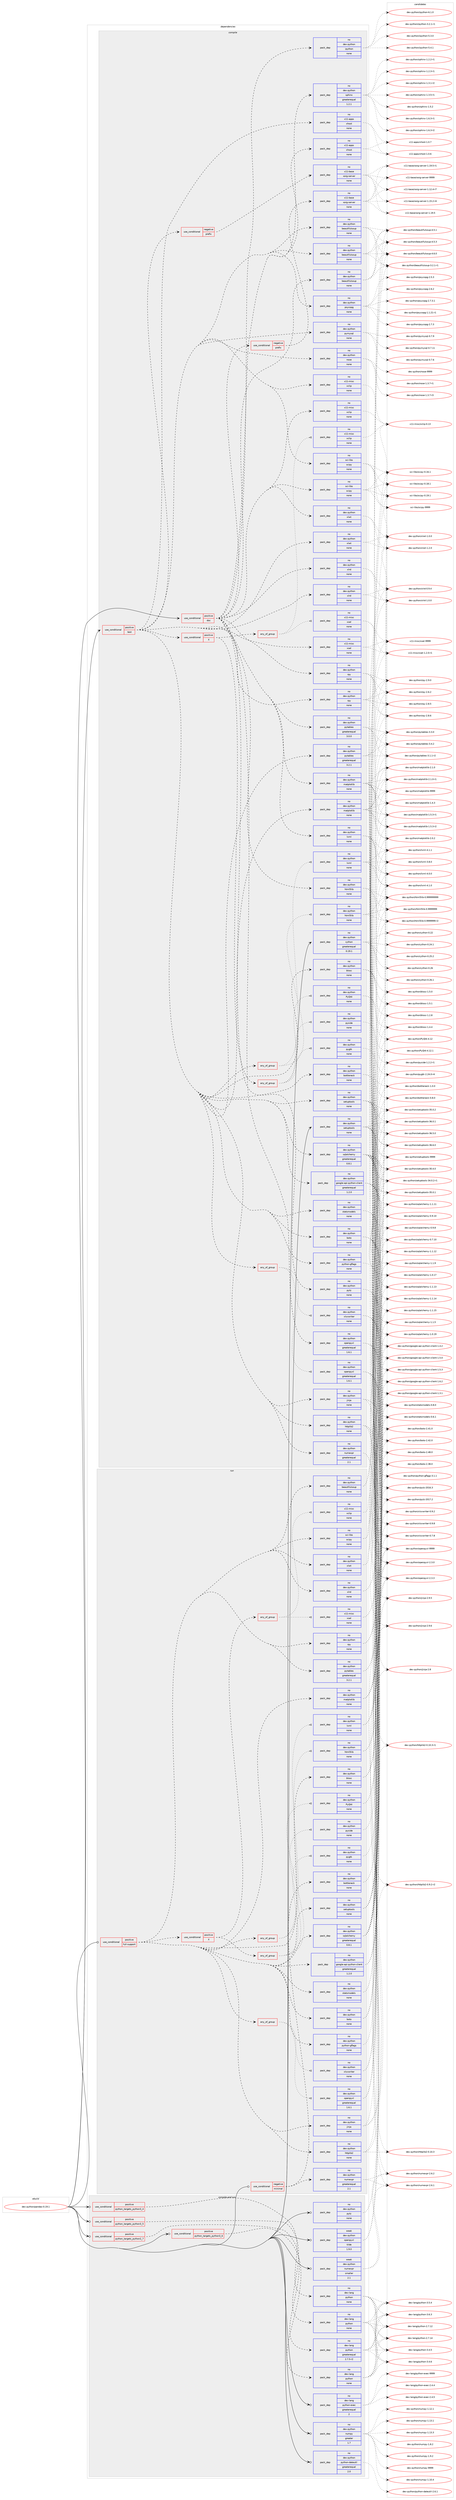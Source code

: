 digraph prolog {

# *************
# Graph options
# *************

newrank=true;
concentrate=true;
compound=true;
graph [rankdir=LR,fontname=Helvetica,fontsize=10,ranksep=1.5];#, ranksep=2.5, nodesep=0.2];
edge  [arrowhead=vee];
node  [fontname=Helvetica,fontsize=10];

# **********
# The ebuild
# **********

subgraph cluster_leftcol {
color=gray;
rank=same;
label=<<i>ebuild</i>>;
id [label="dev-python/pandas-0.19.1", color=red, width=4, href="../dev-python/pandas-0.19.1.svg"];
}

# ****************
# The dependencies
# ****************

subgraph cluster_midcol {
color=gray;
label=<<i>dependencies</i>>;
subgraph cluster_compile {
fillcolor="#eeeeee";
style=filled;
label=<<i>compile</i>>;
subgraph cond36871 {
dependency171718 [label=<<TABLE BORDER="0" CELLBORDER="1" CELLSPACING="0" CELLPADDING="4"><TR><TD ROWSPAN="3" CELLPADDING="10">use_conditional</TD></TR><TR><TD>positive</TD></TR><TR><TD>doc</TD></TR></TABLE>>, shape=none, color=red];
subgraph cond36872 {
dependency171719 [label=<<TABLE BORDER="0" CELLBORDER="1" CELLSPACING="0" CELLPADDING="4"><TR><TD ROWSPAN="3" CELLPADDING="10">use_conditional</TD></TR><TR><TD>negative</TD></TR><TR><TD>prefix</TD></TR></TABLE>>, shape=none, color=red];
subgraph pack130972 {
dependency171720 [label=<<TABLE BORDER="0" CELLBORDER="1" CELLSPACING="0" CELLPADDING="4" WIDTH="220"><TR><TD ROWSPAN="6" CELLPADDING="30">pack_dep</TD></TR><TR><TD WIDTH="110">no</TD></TR><TR><TD>x11-base</TD></TR><TR><TD>xorg-server</TD></TR><TR><TD>none</TD></TR><TR><TD></TD></TR></TABLE>>, shape=none, color=blue];
}
dependency171719:e -> dependency171720:w [weight=20,style="dashed",arrowhead="vee"];
}
dependency171718:e -> dependency171719:w [weight=20,style="dashed",arrowhead="vee"];
subgraph pack130973 {
dependency171721 [label=<<TABLE BORDER="0" CELLBORDER="1" CELLSPACING="0" CELLPADDING="4" WIDTH="220"><TR><TD ROWSPAN="6" CELLPADDING="30">pack_dep</TD></TR><TR><TD WIDTH="110">no</TD></TR><TR><TD>x11-apps</TD></TR><TR><TD>xhost</TD></TR><TR><TD>none</TD></TR><TR><TD></TD></TR></TABLE>>, shape=none, color=blue];
}
dependency171718:e -> dependency171721:w [weight=20,style="dashed",arrowhead="vee"];
subgraph pack130974 {
dependency171722 [label=<<TABLE BORDER="0" CELLBORDER="1" CELLSPACING="0" CELLPADDING="4" WIDTH="220"><TR><TD ROWSPAN="6" CELLPADDING="30">pack_dep</TD></TR><TR><TD WIDTH="110">no</TD></TR><TR><TD>dev-python</TD></TR><TR><TD>beautifulsoup</TD></TR><TR><TD>none</TD></TR><TR><TD></TD></TR></TABLE>>, shape=none, color=blue];
}
dependency171718:e -> dependency171722:w [weight=20,style="dashed",arrowhead="vee"];
subgraph pack130975 {
dependency171723 [label=<<TABLE BORDER="0" CELLBORDER="1" CELLSPACING="0" CELLPADDING="4" WIDTH="220"><TR><TD ROWSPAN="6" CELLPADDING="30">pack_dep</TD></TR><TR><TD WIDTH="110">no</TD></TR><TR><TD>dev-python</TD></TR><TR><TD>html5lib</TD></TR><TR><TD>none</TD></TR><TR><TD></TD></TR></TABLE>>, shape=none, color=blue];
}
dependency171718:e -> dependency171723:w [weight=20,style="dashed",arrowhead="vee"];
subgraph pack130976 {
dependency171724 [label=<<TABLE BORDER="0" CELLBORDER="1" CELLSPACING="0" CELLPADDING="4" WIDTH="220"><TR><TD ROWSPAN="6" CELLPADDING="30">pack_dep</TD></TR><TR><TD WIDTH="110">no</TD></TR><TR><TD>dev-python</TD></TR><TR><TD>ipython</TD></TR><TR><TD>none</TD></TR><TR><TD></TD></TR></TABLE>>, shape=none, color=blue];
}
dependency171718:e -> dependency171724:w [weight=20,style="dashed",arrowhead="vee"];
subgraph pack130977 {
dependency171725 [label=<<TABLE BORDER="0" CELLBORDER="1" CELLSPACING="0" CELLPADDING="4" WIDTH="220"><TR><TD ROWSPAN="6" CELLPADDING="30">pack_dep</TD></TR><TR><TD WIDTH="110">no</TD></TR><TR><TD>dev-python</TD></TR><TR><TD>lxml</TD></TR><TR><TD>none</TD></TR><TR><TD></TD></TR></TABLE>>, shape=none, color=blue];
}
dependency171718:e -> dependency171725:w [weight=20,style="dashed",arrowhead="vee"];
subgraph pack130978 {
dependency171726 [label=<<TABLE BORDER="0" CELLBORDER="1" CELLSPACING="0" CELLPADDING="4" WIDTH="220"><TR><TD ROWSPAN="6" CELLPADDING="30">pack_dep</TD></TR><TR><TD WIDTH="110">no</TD></TR><TR><TD>dev-python</TD></TR><TR><TD>matplotlib</TD></TR><TR><TD>none</TD></TR><TR><TD></TD></TR></TABLE>>, shape=none, color=blue];
}
dependency171718:e -> dependency171726:w [weight=20,style="dashed",arrowhead="vee"];
subgraph pack130979 {
dependency171727 [label=<<TABLE BORDER="0" CELLBORDER="1" CELLSPACING="0" CELLPADDING="4" WIDTH="220"><TR><TD ROWSPAN="6" CELLPADDING="30">pack_dep</TD></TR><TR><TD WIDTH="110">no</TD></TR><TR><TD>dev-python</TD></TR><TR><TD>openpyxl</TD></TR><TR><TD>greaterequal</TD></TR><TR><TD>1.6.1</TD></TR></TABLE>>, shape=none, color=blue];
}
dependency171718:e -> dependency171727:w [weight=20,style="dashed",arrowhead="vee"];
subgraph pack130980 {
dependency171728 [label=<<TABLE BORDER="0" CELLBORDER="1" CELLSPACING="0" CELLPADDING="4" WIDTH="220"><TR><TD ROWSPAN="6" CELLPADDING="30">pack_dep</TD></TR><TR><TD WIDTH="110">no</TD></TR><TR><TD>dev-python</TD></TR><TR><TD>pytables</TD></TR><TR><TD>greaterequal</TD></TR><TR><TD>3.0.0</TD></TR></TABLE>>, shape=none, color=blue];
}
dependency171718:e -> dependency171728:w [weight=20,style="dashed",arrowhead="vee"];
subgraph pack130981 {
dependency171729 [label=<<TABLE BORDER="0" CELLBORDER="1" CELLSPACING="0" CELLPADDING="4" WIDTH="220"><TR><TD ROWSPAN="6" CELLPADDING="30">pack_dep</TD></TR><TR><TD WIDTH="110">no</TD></TR><TR><TD>dev-python</TD></TR><TR><TD>pytz</TD></TR><TR><TD>none</TD></TR><TR><TD></TD></TR></TABLE>>, shape=none, color=blue];
}
dependency171718:e -> dependency171729:w [weight=20,style="dashed",arrowhead="vee"];
subgraph pack130982 {
dependency171730 [label=<<TABLE BORDER="0" CELLBORDER="1" CELLSPACING="0" CELLPADDING="4" WIDTH="220"><TR><TD ROWSPAN="6" CELLPADDING="30">pack_dep</TD></TR><TR><TD WIDTH="110">no</TD></TR><TR><TD>dev-python</TD></TR><TR><TD>rpy</TD></TR><TR><TD>none</TD></TR><TR><TD></TD></TR></TABLE>>, shape=none, color=blue];
}
dependency171718:e -> dependency171730:w [weight=20,style="dashed",arrowhead="vee"];
subgraph pack130983 {
dependency171731 [label=<<TABLE BORDER="0" CELLBORDER="1" CELLSPACING="0" CELLPADDING="4" WIDTH="220"><TR><TD ROWSPAN="6" CELLPADDING="30">pack_dep</TD></TR><TR><TD WIDTH="110">no</TD></TR><TR><TD>dev-python</TD></TR><TR><TD>sphinx</TD></TR><TR><TD>greaterequal</TD></TR><TR><TD>1.2.1</TD></TR></TABLE>>, shape=none, color=blue];
}
dependency171718:e -> dependency171731:w [weight=20,style="dashed",arrowhead="vee"];
subgraph pack130984 {
dependency171732 [label=<<TABLE BORDER="0" CELLBORDER="1" CELLSPACING="0" CELLPADDING="4" WIDTH="220"><TR><TD ROWSPAN="6" CELLPADDING="30">pack_dep</TD></TR><TR><TD WIDTH="110">no</TD></TR><TR><TD>dev-python</TD></TR><TR><TD>xlrd</TD></TR><TR><TD>none</TD></TR><TR><TD></TD></TR></TABLE>>, shape=none, color=blue];
}
dependency171718:e -> dependency171732:w [weight=20,style="dashed",arrowhead="vee"];
subgraph pack130985 {
dependency171733 [label=<<TABLE BORDER="0" CELLBORDER="1" CELLSPACING="0" CELLPADDING="4" WIDTH="220"><TR><TD ROWSPAN="6" CELLPADDING="30">pack_dep</TD></TR><TR><TD WIDTH="110">no</TD></TR><TR><TD>dev-python</TD></TR><TR><TD>xlwt</TD></TR><TR><TD>none</TD></TR><TR><TD></TD></TR></TABLE>>, shape=none, color=blue];
}
dependency171718:e -> dependency171733:w [weight=20,style="dashed",arrowhead="vee"];
subgraph pack130986 {
dependency171734 [label=<<TABLE BORDER="0" CELLBORDER="1" CELLSPACING="0" CELLPADDING="4" WIDTH="220"><TR><TD ROWSPAN="6" CELLPADDING="30">pack_dep</TD></TR><TR><TD WIDTH="110">no</TD></TR><TR><TD>sci-libs</TD></TR><TR><TD>scipy</TD></TR><TR><TD>none</TD></TR><TR><TD></TD></TR></TABLE>>, shape=none, color=blue];
}
dependency171718:e -> dependency171734:w [weight=20,style="dashed",arrowhead="vee"];
subgraph pack130987 {
dependency171735 [label=<<TABLE BORDER="0" CELLBORDER="1" CELLSPACING="0" CELLPADDING="4" WIDTH="220"><TR><TD ROWSPAN="6" CELLPADDING="30">pack_dep</TD></TR><TR><TD WIDTH="110">no</TD></TR><TR><TD>x11-misc</TD></TR><TR><TD>xclip</TD></TR><TR><TD>none</TD></TR><TR><TD></TD></TR></TABLE>>, shape=none, color=blue];
}
dependency171718:e -> dependency171735:w [weight=20,style="dashed",arrowhead="vee"];
}
id:e -> dependency171718:w [weight=20,style="solid",arrowhead="vee"];
subgraph cond36873 {
dependency171736 [label=<<TABLE BORDER="0" CELLBORDER="1" CELLSPACING="0" CELLPADDING="4"><TR><TD ROWSPAN="3" CELLPADDING="10">use_conditional</TD></TR><TR><TD>positive</TD></TR><TR><TD>test</TD></TR></TABLE>>, shape=none, color=red];
subgraph cond36874 {
dependency171737 [label=<<TABLE BORDER="0" CELLBORDER="1" CELLSPACING="0" CELLPADDING="4"><TR><TD ROWSPAN="3" CELLPADDING="10">use_conditional</TD></TR><TR><TD>negative</TD></TR><TR><TD>prefix</TD></TR></TABLE>>, shape=none, color=red];
subgraph pack130988 {
dependency171738 [label=<<TABLE BORDER="0" CELLBORDER="1" CELLSPACING="0" CELLPADDING="4" WIDTH="220"><TR><TD ROWSPAN="6" CELLPADDING="30">pack_dep</TD></TR><TR><TD WIDTH="110">no</TD></TR><TR><TD>x11-base</TD></TR><TR><TD>xorg-server</TD></TR><TR><TD>none</TD></TR><TR><TD></TD></TR></TABLE>>, shape=none, color=blue];
}
dependency171737:e -> dependency171738:w [weight=20,style="dashed",arrowhead="vee"];
}
dependency171736:e -> dependency171737:w [weight=20,style="dashed",arrowhead="vee"];
subgraph pack130989 {
dependency171739 [label=<<TABLE BORDER="0" CELLBORDER="1" CELLSPACING="0" CELLPADDING="4" WIDTH="220"><TR><TD ROWSPAN="6" CELLPADDING="30">pack_dep</TD></TR><TR><TD WIDTH="110">no</TD></TR><TR><TD>x11-apps</TD></TR><TR><TD>xhost</TD></TR><TR><TD>none</TD></TR><TR><TD></TD></TR></TABLE>>, shape=none, color=blue];
}
dependency171736:e -> dependency171739:w [weight=20,style="dashed",arrowhead="vee"];
subgraph pack130990 {
dependency171740 [label=<<TABLE BORDER="0" CELLBORDER="1" CELLSPACING="0" CELLPADDING="4" WIDTH="220"><TR><TD ROWSPAN="6" CELLPADDING="30">pack_dep</TD></TR><TR><TD WIDTH="110">no</TD></TR><TR><TD>dev-python</TD></TR><TR><TD>bottleneck</TD></TR><TR><TD>none</TD></TR><TR><TD></TD></TR></TABLE>>, shape=none, color=blue];
}
dependency171736:e -> dependency171740:w [weight=20,style="dashed",arrowhead="vee"];
subgraph pack130991 {
dependency171741 [label=<<TABLE BORDER="0" CELLBORDER="1" CELLSPACING="0" CELLPADDING="4" WIDTH="220"><TR><TD ROWSPAN="6" CELLPADDING="30">pack_dep</TD></TR><TR><TD WIDTH="110">no</TD></TR><TR><TD>dev-python</TD></TR><TR><TD>numexpr</TD></TR><TR><TD>greaterequal</TD></TR><TR><TD>2.1</TD></TR></TABLE>>, shape=none, color=blue];
}
dependency171736:e -> dependency171741:w [weight=20,style="dashed",arrowhead="vee"];
subgraph pack130992 {
dependency171742 [label=<<TABLE BORDER="0" CELLBORDER="1" CELLSPACING="0" CELLPADDING="4" WIDTH="220"><TR><TD ROWSPAN="6" CELLPADDING="30">pack_dep</TD></TR><TR><TD WIDTH="110">no</TD></TR><TR><TD>dev-python</TD></TR><TR><TD>beautifulsoup</TD></TR><TR><TD>none</TD></TR><TR><TD></TD></TR></TABLE>>, shape=none, color=blue];
}
dependency171736:e -> dependency171742:w [weight=20,style="dashed",arrowhead="vee"];
subgraph pack130993 {
dependency171743 [label=<<TABLE BORDER="0" CELLBORDER="1" CELLSPACING="0" CELLPADDING="4" WIDTH="220"><TR><TD ROWSPAN="6" CELLPADDING="30">pack_dep</TD></TR><TR><TD WIDTH="110">no</TD></TR><TR><TD>dev-python</TD></TR><TR><TD>blosc</TD></TR><TR><TD>none</TD></TR><TR><TD></TD></TR></TABLE>>, shape=none, color=blue];
}
dependency171736:e -> dependency171743:w [weight=20,style="dashed",arrowhead="vee"];
subgraph pack130994 {
dependency171744 [label=<<TABLE BORDER="0" CELLBORDER="1" CELLSPACING="0" CELLPADDING="4" WIDTH="220"><TR><TD ROWSPAN="6" CELLPADDING="30">pack_dep</TD></TR><TR><TD WIDTH="110">no</TD></TR><TR><TD>dev-python</TD></TR><TR><TD>boto</TD></TR><TR><TD>none</TD></TR><TR><TD></TD></TR></TABLE>>, shape=none, color=blue];
}
dependency171736:e -> dependency171744:w [weight=20,style="dashed",arrowhead="vee"];
subgraph pack130995 {
dependency171745 [label=<<TABLE BORDER="0" CELLBORDER="1" CELLSPACING="0" CELLPADDING="4" WIDTH="220"><TR><TD ROWSPAN="6" CELLPADDING="30">pack_dep</TD></TR><TR><TD WIDTH="110">no</TD></TR><TR><TD>dev-python</TD></TR><TR><TD>google-api-python-client</TD></TR><TR><TD>greaterequal</TD></TR><TR><TD>1.2.0</TD></TR></TABLE>>, shape=none, color=blue];
}
dependency171736:e -> dependency171745:w [weight=20,style="dashed",arrowhead="vee"];
subgraph any3830 {
dependency171746 [label=<<TABLE BORDER="0" CELLBORDER="1" CELLSPACING="0" CELLPADDING="4"><TR><TD CELLPADDING="10">any_of_group</TD></TR></TABLE>>, shape=none, color=red];subgraph pack130996 {
dependency171747 [label=<<TABLE BORDER="0" CELLBORDER="1" CELLSPACING="0" CELLPADDING="4" WIDTH="220"><TR><TD ROWSPAN="6" CELLPADDING="30">pack_dep</TD></TR><TR><TD WIDTH="110">no</TD></TR><TR><TD>dev-python</TD></TR><TR><TD>html5lib</TD></TR><TR><TD>none</TD></TR><TR><TD></TD></TR></TABLE>>, shape=none, color=blue];
}
dependency171746:e -> dependency171747:w [weight=20,style="dotted",arrowhead="oinv"];
subgraph pack130997 {
dependency171748 [label=<<TABLE BORDER="0" CELLBORDER="1" CELLSPACING="0" CELLPADDING="4" WIDTH="220"><TR><TD ROWSPAN="6" CELLPADDING="30">pack_dep</TD></TR><TR><TD WIDTH="110">no</TD></TR><TR><TD>dev-python</TD></TR><TR><TD>lxml</TD></TR><TR><TD>none</TD></TR><TR><TD></TD></TR></TABLE>>, shape=none, color=blue];
}
dependency171746:e -> dependency171748:w [weight=20,style="dotted",arrowhead="oinv"];
}
dependency171736:e -> dependency171746:w [weight=20,style="dashed",arrowhead="vee"];
subgraph pack130998 {
dependency171749 [label=<<TABLE BORDER="0" CELLBORDER="1" CELLSPACING="0" CELLPADDING="4" WIDTH="220"><TR><TD ROWSPAN="6" CELLPADDING="30">pack_dep</TD></TR><TR><TD WIDTH="110">no</TD></TR><TR><TD>dev-python</TD></TR><TR><TD>httplib2</TD></TR><TR><TD>none</TD></TR><TR><TD></TD></TR></TABLE>>, shape=none, color=blue];
}
dependency171736:e -> dependency171749:w [weight=20,style="dashed",arrowhead="vee"];
subgraph pack130999 {
dependency171750 [label=<<TABLE BORDER="0" CELLBORDER="1" CELLSPACING="0" CELLPADDING="4" WIDTH="220"><TR><TD ROWSPAN="6" CELLPADDING="30">pack_dep</TD></TR><TR><TD WIDTH="110">no</TD></TR><TR><TD>dev-python</TD></TR><TR><TD>jinja</TD></TR><TR><TD>none</TD></TR><TR><TD></TD></TR></TABLE>>, shape=none, color=blue];
}
dependency171736:e -> dependency171750:w [weight=20,style="dashed",arrowhead="vee"];
subgraph pack131000 {
dependency171751 [label=<<TABLE BORDER="0" CELLBORDER="1" CELLSPACING="0" CELLPADDING="4" WIDTH="220"><TR><TD ROWSPAN="6" CELLPADDING="30">pack_dep</TD></TR><TR><TD WIDTH="110">no</TD></TR><TR><TD>dev-python</TD></TR><TR><TD>matplotlib</TD></TR><TR><TD>none</TD></TR><TR><TD></TD></TR></TABLE>>, shape=none, color=blue];
}
dependency171736:e -> dependency171751:w [weight=20,style="dashed",arrowhead="vee"];
subgraph any3831 {
dependency171752 [label=<<TABLE BORDER="0" CELLBORDER="1" CELLSPACING="0" CELLPADDING="4"><TR><TD CELLPADDING="10">any_of_group</TD></TR></TABLE>>, shape=none, color=red];subgraph pack131001 {
dependency171753 [label=<<TABLE BORDER="0" CELLBORDER="1" CELLSPACING="0" CELLPADDING="4" WIDTH="220"><TR><TD ROWSPAN="6" CELLPADDING="30">pack_dep</TD></TR><TR><TD WIDTH="110">no</TD></TR><TR><TD>dev-python</TD></TR><TR><TD>openpyxl</TD></TR><TR><TD>greaterequal</TD></TR><TR><TD>1.6.1</TD></TR></TABLE>>, shape=none, color=blue];
}
dependency171752:e -> dependency171753:w [weight=20,style="dotted",arrowhead="oinv"];
subgraph pack131002 {
dependency171754 [label=<<TABLE BORDER="0" CELLBORDER="1" CELLSPACING="0" CELLPADDING="4" WIDTH="220"><TR><TD ROWSPAN="6" CELLPADDING="30">pack_dep</TD></TR><TR><TD WIDTH="110">no</TD></TR><TR><TD>dev-python</TD></TR><TR><TD>xlsxwriter</TD></TR><TR><TD>none</TD></TR><TR><TD></TD></TR></TABLE>>, shape=none, color=blue];
}
dependency171752:e -> dependency171754:w [weight=20,style="dotted",arrowhead="oinv"];
}
dependency171736:e -> dependency171752:w [weight=20,style="dashed",arrowhead="vee"];
subgraph pack131003 {
dependency171755 [label=<<TABLE BORDER="0" CELLBORDER="1" CELLSPACING="0" CELLPADDING="4" WIDTH="220"><TR><TD ROWSPAN="6" CELLPADDING="30">pack_dep</TD></TR><TR><TD WIDTH="110">no</TD></TR><TR><TD>dev-python</TD></TR><TR><TD>pytables</TD></TR><TR><TD>greaterequal</TD></TR><TR><TD>3.2.1</TD></TR></TABLE>>, shape=none, color=blue];
}
dependency171736:e -> dependency171755:w [weight=20,style="dashed",arrowhead="vee"];
subgraph pack131004 {
dependency171756 [label=<<TABLE BORDER="0" CELLBORDER="1" CELLSPACING="0" CELLPADDING="4" WIDTH="220"><TR><TD ROWSPAN="6" CELLPADDING="30">pack_dep</TD></TR><TR><TD WIDTH="110">no</TD></TR><TR><TD>dev-python</TD></TR><TR><TD>python-gflags</TD></TR><TR><TD>none</TD></TR><TR><TD></TD></TR></TABLE>>, shape=none, color=blue];
}
dependency171736:e -> dependency171756:w [weight=20,style="dashed",arrowhead="vee"];
subgraph pack131005 {
dependency171757 [label=<<TABLE BORDER="0" CELLBORDER="1" CELLSPACING="0" CELLPADDING="4" WIDTH="220"><TR><TD ROWSPAN="6" CELLPADDING="30">pack_dep</TD></TR><TR><TD WIDTH="110">no</TD></TR><TR><TD>dev-python</TD></TR><TR><TD>rpy</TD></TR><TR><TD>none</TD></TR><TR><TD></TD></TR></TABLE>>, shape=none, color=blue];
}
dependency171736:e -> dependency171757:w [weight=20,style="dashed",arrowhead="vee"];
subgraph pack131006 {
dependency171758 [label=<<TABLE BORDER="0" CELLBORDER="1" CELLSPACING="0" CELLPADDING="4" WIDTH="220"><TR><TD ROWSPAN="6" CELLPADDING="30">pack_dep</TD></TR><TR><TD WIDTH="110">no</TD></TR><TR><TD>dev-python</TD></TR><TR><TD>setuptools</TD></TR><TR><TD>none</TD></TR><TR><TD></TD></TR></TABLE>>, shape=none, color=blue];
}
dependency171736:e -> dependency171758:w [weight=20,style="dashed",arrowhead="vee"];
subgraph pack131007 {
dependency171759 [label=<<TABLE BORDER="0" CELLBORDER="1" CELLSPACING="0" CELLPADDING="4" WIDTH="220"><TR><TD ROWSPAN="6" CELLPADDING="30">pack_dep</TD></TR><TR><TD WIDTH="110">no</TD></TR><TR><TD>dev-python</TD></TR><TR><TD>statsmodels</TD></TR><TR><TD>none</TD></TR><TR><TD></TD></TR></TABLE>>, shape=none, color=blue];
}
dependency171736:e -> dependency171759:w [weight=20,style="dashed",arrowhead="vee"];
subgraph pack131008 {
dependency171760 [label=<<TABLE BORDER="0" CELLBORDER="1" CELLSPACING="0" CELLPADDING="4" WIDTH="220"><TR><TD ROWSPAN="6" CELLPADDING="30">pack_dep</TD></TR><TR><TD WIDTH="110">no</TD></TR><TR><TD>dev-python</TD></TR><TR><TD>sqlalchemy</TD></TR><TR><TD>greaterequal</TD></TR><TR><TD>0.8.1</TD></TR></TABLE>>, shape=none, color=blue];
}
dependency171736:e -> dependency171760:w [weight=20,style="dashed",arrowhead="vee"];
subgraph pack131009 {
dependency171761 [label=<<TABLE BORDER="0" CELLBORDER="1" CELLSPACING="0" CELLPADDING="4" WIDTH="220"><TR><TD ROWSPAN="6" CELLPADDING="30">pack_dep</TD></TR><TR><TD WIDTH="110">no</TD></TR><TR><TD>dev-python</TD></TR><TR><TD>xlrd</TD></TR><TR><TD>none</TD></TR><TR><TD></TD></TR></TABLE>>, shape=none, color=blue];
}
dependency171736:e -> dependency171761:w [weight=20,style="dashed",arrowhead="vee"];
subgraph pack131010 {
dependency171762 [label=<<TABLE BORDER="0" CELLBORDER="1" CELLSPACING="0" CELLPADDING="4" WIDTH="220"><TR><TD ROWSPAN="6" CELLPADDING="30">pack_dep</TD></TR><TR><TD WIDTH="110">no</TD></TR><TR><TD>dev-python</TD></TR><TR><TD>xlwt</TD></TR><TR><TD>none</TD></TR><TR><TD></TD></TR></TABLE>>, shape=none, color=blue];
}
dependency171736:e -> dependency171762:w [weight=20,style="dashed",arrowhead="vee"];
subgraph pack131011 {
dependency171763 [label=<<TABLE BORDER="0" CELLBORDER="1" CELLSPACING="0" CELLPADDING="4" WIDTH="220"><TR><TD ROWSPAN="6" CELLPADDING="30">pack_dep</TD></TR><TR><TD WIDTH="110">no</TD></TR><TR><TD>sci-libs</TD></TR><TR><TD>scipy</TD></TR><TR><TD>none</TD></TR><TR><TD></TD></TR></TABLE>>, shape=none, color=blue];
}
dependency171736:e -> dependency171763:w [weight=20,style="dashed",arrowhead="vee"];
subgraph cond36875 {
dependency171764 [label=<<TABLE BORDER="0" CELLBORDER="1" CELLSPACING="0" CELLPADDING="4"><TR><TD ROWSPAN="3" CELLPADDING="10">use_conditional</TD></TR><TR><TD>positive</TD></TR><TR><TD>X</TD></TR></TABLE>>, shape=none, color=red];
subgraph any3832 {
dependency171765 [label=<<TABLE BORDER="0" CELLBORDER="1" CELLSPACING="0" CELLPADDING="4"><TR><TD CELLPADDING="10">any_of_group</TD></TR></TABLE>>, shape=none, color=red];subgraph pack131012 {
dependency171766 [label=<<TABLE BORDER="0" CELLBORDER="1" CELLSPACING="0" CELLPADDING="4" WIDTH="220"><TR><TD ROWSPAN="6" CELLPADDING="30">pack_dep</TD></TR><TR><TD WIDTH="110">no</TD></TR><TR><TD>dev-python</TD></TR><TR><TD>PyQt4</TD></TR><TR><TD>none</TD></TR><TR><TD></TD></TR></TABLE>>, shape=none, color=blue];
}
dependency171765:e -> dependency171766:w [weight=20,style="dotted",arrowhead="oinv"];
subgraph pack131013 {
dependency171767 [label=<<TABLE BORDER="0" CELLBORDER="1" CELLSPACING="0" CELLPADDING="4" WIDTH="220"><TR><TD ROWSPAN="6" CELLPADDING="30">pack_dep</TD></TR><TR><TD WIDTH="110">no</TD></TR><TR><TD>dev-python</TD></TR><TR><TD>pyside</TD></TR><TR><TD>none</TD></TR><TR><TD></TD></TR></TABLE>>, shape=none, color=blue];
}
dependency171765:e -> dependency171767:w [weight=20,style="dotted",arrowhead="oinv"];
subgraph pack131014 {
dependency171768 [label=<<TABLE BORDER="0" CELLBORDER="1" CELLSPACING="0" CELLPADDING="4" WIDTH="220"><TR><TD ROWSPAN="6" CELLPADDING="30">pack_dep</TD></TR><TR><TD WIDTH="110">no</TD></TR><TR><TD>dev-python</TD></TR><TR><TD>pygtk</TD></TR><TR><TD>none</TD></TR><TR><TD></TD></TR></TABLE>>, shape=none, color=blue];
}
dependency171765:e -> dependency171768:w [weight=20,style="dotted",arrowhead="oinv"];
}
dependency171764:e -> dependency171765:w [weight=20,style="dashed",arrowhead="vee"];
subgraph any3833 {
dependency171769 [label=<<TABLE BORDER="0" CELLBORDER="1" CELLSPACING="0" CELLPADDING="4"><TR><TD CELLPADDING="10">any_of_group</TD></TR></TABLE>>, shape=none, color=red];subgraph pack131015 {
dependency171770 [label=<<TABLE BORDER="0" CELLBORDER="1" CELLSPACING="0" CELLPADDING="4" WIDTH="220"><TR><TD ROWSPAN="6" CELLPADDING="30">pack_dep</TD></TR><TR><TD WIDTH="110">no</TD></TR><TR><TD>x11-misc</TD></TR><TR><TD>xclip</TD></TR><TR><TD>none</TD></TR><TR><TD></TD></TR></TABLE>>, shape=none, color=blue];
}
dependency171769:e -> dependency171770:w [weight=20,style="dotted",arrowhead="oinv"];
subgraph pack131016 {
dependency171771 [label=<<TABLE BORDER="0" CELLBORDER="1" CELLSPACING="0" CELLPADDING="4" WIDTH="220"><TR><TD ROWSPAN="6" CELLPADDING="30">pack_dep</TD></TR><TR><TD WIDTH="110">no</TD></TR><TR><TD>x11-misc</TD></TR><TR><TD>xsel</TD></TR><TR><TD>none</TD></TR><TR><TD></TD></TR></TABLE>>, shape=none, color=blue];
}
dependency171769:e -> dependency171771:w [weight=20,style="dotted",arrowhead="oinv"];
}
dependency171764:e -> dependency171769:w [weight=20,style="dashed",arrowhead="vee"];
}
dependency171736:e -> dependency171764:w [weight=20,style="dashed",arrowhead="vee"];
subgraph pack131017 {
dependency171772 [label=<<TABLE BORDER="0" CELLBORDER="1" CELLSPACING="0" CELLPADDING="4" WIDTH="220"><TR><TD ROWSPAN="6" CELLPADDING="30">pack_dep</TD></TR><TR><TD WIDTH="110">no</TD></TR><TR><TD>dev-python</TD></TR><TR><TD>beautifulsoup</TD></TR><TR><TD>none</TD></TR><TR><TD></TD></TR></TABLE>>, shape=none, color=blue];
}
dependency171736:e -> dependency171772:w [weight=20,style="dashed",arrowhead="vee"];
subgraph pack131018 {
dependency171773 [label=<<TABLE BORDER="0" CELLBORDER="1" CELLSPACING="0" CELLPADDING="4" WIDTH="220"><TR><TD ROWSPAN="6" CELLPADDING="30">pack_dep</TD></TR><TR><TD WIDTH="110">no</TD></TR><TR><TD>dev-python</TD></TR><TR><TD>nose</TD></TR><TR><TD>none</TD></TR><TR><TD></TD></TR></TABLE>>, shape=none, color=blue];
}
dependency171736:e -> dependency171773:w [weight=20,style="dashed",arrowhead="vee"];
subgraph pack131019 {
dependency171774 [label=<<TABLE BORDER="0" CELLBORDER="1" CELLSPACING="0" CELLPADDING="4" WIDTH="220"><TR><TD ROWSPAN="6" CELLPADDING="30">pack_dep</TD></TR><TR><TD WIDTH="110">no</TD></TR><TR><TD>dev-python</TD></TR><TR><TD>pymysql</TD></TR><TR><TD>none</TD></TR><TR><TD></TD></TR></TABLE>>, shape=none, color=blue];
}
dependency171736:e -> dependency171774:w [weight=20,style="dashed",arrowhead="vee"];
subgraph pack131020 {
dependency171775 [label=<<TABLE BORDER="0" CELLBORDER="1" CELLSPACING="0" CELLPADDING="4" WIDTH="220"><TR><TD ROWSPAN="6" CELLPADDING="30">pack_dep</TD></TR><TR><TD WIDTH="110">no</TD></TR><TR><TD>dev-python</TD></TR><TR><TD>psycopg</TD></TR><TR><TD>none</TD></TR><TR><TD></TD></TR></TABLE>>, shape=none, color=blue];
}
dependency171736:e -> dependency171775:w [weight=20,style="dashed",arrowhead="vee"];
subgraph pack131021 {
dependency171776 [label=<<TABLE BORDER="0" CELLBORDER="1" CELLSPACING="0" CELLPADDING="4" WIDTH="220"><TR><TD ROWSPAN="6" CELLPADDING="30">pack_dep</TD></TR><TR><TD WIDTH="110">no</TD></TR><TR><TD>x11-misc</TD></TR><TR><TD>xclip</TD></TR><TR><TD>none</TD></TR><TR><TD></TD></TR></TABLE>>, shape=none, color=blue];
}
dependency171736:e -> dependency171776:w [weight=20,style="dashed",arrowhead="vee"];
subgraph pack131022 {
dependency171777 [label=<<TABLE BORDER="0" CELLBORDER="1" CELLSPACING="0" CELLPADDING="4" WIDTH="220"><TR><TD ROWSPAN="6" CELLPADDING="30">pack_dep</TD></TR><TR><TD WIDTH="110">no</TD></TR><TR><TD>x11-misc</TD></TR><TR><TD>xsel</TD></TR><TR><TD>none</TD></TR><TR><TD></TD></TR></TABLE>>, shape=none, color=blue];
}
dependency171736:e -> dependency171777:w [weight=20,style="dashed",arrowhead="vee"];
}
id:e -> dependency171736:w [weight=20,style="solid",arrowhead="vee"];
subgraph pack131023 {
dependency171778 [label=<<TABLE BORDER="0" CELLBORDER="1" CELLSPACING="0" CELLPADDING="4" WIDTH="220"><TR><TD ROWSPAN="6" CELLPADDING="30">pack_dep</TD></TR><TR><TD WIDTH="110">no</TD></TR><TR><TD>dev-python</TD></TR><TR><TD>cython</TD></TR><TR><TD>greaterequal</TD></TR><TR><TD>0.19.1</TD></TR></TABLE>>, shape=none, color=blue];
}
id:e -> dependency171778:w [weight=20,style="solid",arrowhead="vee"];
subgraph pack131024 {
dependency171779 [label=<<TABLE BORDER="0" CELLBORDER="1" CELLSPACING="0" CELLPADDING="4" WIDTH="220"><TR><TD ROWSPAN="6" CELLPADDING="30">pack_dep</TD></TR><TR><TD WIDTH="110">no</TD></TR><TR><TD>dev-python</TD></TR><TR><TD>setuptools</TD></TR><TR><TD>none</TD></TR><TR><TD></TD></TR></TABLE>>, shape=none, color=blue];
}
id:e -> dependency171779:w [weight=20,style="solid",arrowhead="vee"];
}
subgraph cluster_compileandrun {
fillcolor="#eeeeee";
style=filled;
label=<<i>compile and run</i>>;
subgraph cond36876 {
dependency171780 [label=<<TABLE BORDER="0" CELLBORDER="1" CELLSPACING="0" CELLPADDING="4"><TR><TD ROWSPAN="3" CELLPADDING="10">use_conditional</TD></TR><TR><TD>positive</TD></TR><TR><TD>python_targets_python2_7</TD></TR></TABLE>>, shape=none, color=red];
subgraph pack131025 {
dependency171781 [label=<<TABLE BORDER="0" CELLBORDER="1" CELLSPACING="0" CELLPADDING="4" WIDTH="220"><TR><TD ROWSPAN="6" CELLPADDING="30">pack_dep</TD></TR><TR><TD WIDTH="110">no</TD></TR><TR><TD>dev-lang</TD></TR><TR><TD>python</TD></TR><TR><TD>greaterequal</TD></TR><TR><TD>2.7.5-r2</TD></TR></TABLE>>, shape=none, color=blue];
}
dependency171780:e -> dependency171781:w [weight=20,style="dashed",arrowhead="vee"];
}
id:e -> dependency171780:w [weight=20,style="solid",arrowhead="odotvee"];
subgraph cond36877 {
dependency171782 [label=<<TABLE BORDER="0" CELLBORDER="1" CELLSPACING="0" CELLPADDING="4"><TR><TD ROWSPAN="3" CELLPADDING="10">use_conditional</TD></TR><TR><TD>positive</TD></TR><TR><TD>python_targets_python3_4</TD></TR></TABLE>>, shape=none, color=red];
subgraph pack131026 {
dependency171783 [label=<<TABLE BORDER="0" CELLBORDER="1" CELLSPACING="0" CELLPADDING="4" WIDTH="220"><TR><TD ROWSPAN="6" CELLPADDING="30">pack_dep</TD></TR><TR><TD WIDTH="110">no</TD></TR><TR><TD>dev-lang</TD></TR><TR><TD>python</TD></TR><TR><TD>none</TD></TR><TR><TD></TD></TR></TABLE>>, shape=none, color=blue];
}
dependency171782:e -> dependency171783:w [weight=20,style="dashed",arrowhead="vee"];
}
id:e -> dependency171782:w [weight=20,style="solid",arrowhead="odotvee"];
subgraph cond36878 {
dependency171784 [label=<<TABLE BORDER="0" CELLBORDER="1" CELLSPACING="0" CELLPADDING="4"><TR><TD ROWSPAN="3" CELLPADDING="10">use_conditional</TD></TR><TR><TD>positive</TD></TR><TR><TD>python_targets_python3_5</TD></TR></TABLE>>, shape=none, color=red];
subgraph pack131027 {
dependency171785 [label=<<TABLE BORDER="0" CELLBORDER="1" CELLSPACING="0" CELLPADDING="4" WIDTH="220"><TR><TD ROWSPAN="6" CELLPADDING="30">pack_dep</TD></TR><TR><TD WIDTH="110">no</TD></TR><TR><TD>dev-lang</TD></TR><TR><TD>python</TD></TR><TR><TD>none</TD></TR><TR><TD></TD></TR></TABLE>>, shape=none, color=blue];
}
dependency171784:e -> dependency171785:w [weight=20,style="dashed",arrowhead="vee"];
}
id:e -> dependency171784:w [weight=20,style="solid",arrowhead="odotvee"];
subgraph cond36879 {
dependency171786 [label=<<TABLE BORDER="0" CELLBORDER="1" CELLSPACING="0" CELLPADDING="4"><TR><TD ROWSPAN="3" CELLPADDING="10">use_conditional</TD></TR><TR><TD>positive</TD></TR><TR><TD>python_targets_python3_6</TD></TR></TABLE>>, shape=none, color=red];
subgraph pack131028 {
dependency171787 [label=<<TABLE BORDER="0" CELLBORDER="1" CELLSPACING="0" CELLPADDING="4" WIDTH="220"><TR><TD ROWSPAN="6" CELLPADDING="30">pack_dep</TD></TR><TR><TD WIDTH="110">no</TD></TR><TR><TD>dev-lang</TD></TR><TR><TD>python</TD></TR><TR><TD>none</TD></TR><TR><TD></TD></TR></TABLE>>, shape=none, color=blue];
}
dependency171786:e -> dependency171787:w [weight=20,style="dashed",arrowhead="vee"];
}
id:e -> dependency171786:w [weight=20,style="solid",arrowhead="odotvee"];
subgraph pack131029 {
dependency171788 [label=<<TABLE BORDER="0" CELLBORDER="1" CELLSPACING="0" CELLPADDING="4" WIDTH="220"><TR><TD ROWSPAN="6" CELLPADDING="30">pack_dep</TD></TR><TR><TD WIDTH="110">no</TD></TR><TR><TD>dev-lang</TD></TR><TR><TD>python-exec</TD></TR><TR><TD>greaterequal</TD></TR><TR><TD>2</TD></TR></TABLE>>, shape=none, color=blue];
}
id:e -> dependency171788:w [weight=20,style="solid",arrowhead="odotvee"];
subgraph pack131030 {
dependency171789 [label=<<TABLE BORDER="0" CELLBORDER="1" CELLSPACING="0" CELLPADDING="4" WIDTH="220"><TR><TD ROWSPAN="6" CELLPADDING="30">pack_dep</TD></TR><TR><TD WIDTH="110">no</TD></TR><TR><TD>dev-python</TD></TR><TR><TD>numpy</TD></TR><TR><TD>greater</TD></TR><TR><TD>1.7</TD></TR></TABLE>>, shape=none, color=blue];
}
id:e -> dependency171789:w [weight=20,style="solid",arrowhead="odotvee"];
subgraph pack131031 {
dependency171790 [label=<<TABLE BORDER="0" CELLBORDER="1" CELLSPACING="0" CELLPADDING="4" WIDTH="220"><TR><TD ROWSPAN="6" CELLPADDING="30">pack_dep</TD></TR><TR><TD WIDTH="110">no</TD></TR><TR><TD>dev-python</TD></TR><TR><TD>python-dateutil</TD></TR><TR><TD>greaterequal</TD></TR><TR><TD>2.0</TD></TR></TABLE>>, shape=none, color=blue];
}
id:e -> dependency171790:w [weight=20,style="solid",arrowhead="odotvee"];
subgraph pack131032 {
dependency171791 [label=<<TABLE BORDER="0" CELLBORDER="1" CELLSPACING="0" CELLPADDING="4" WIDTH="220"><TR><TD ROWSPAN="6" CELLPADDING="30">pack_dep</TD></TR><TR><TD WIDTH="110">no</TD></TR><TR><TD>dev-python</TD></TR><TR><TD>pytz</TD></TR><TR><TD>none</TD></TR><TR><TD></TD></TR></TABLE>>, shape=none, color=blue];
}
id:e -> dependency171791:w [weight=20,style="solid",arrowhead="odotvee"];
subgraph pack131033 {
dependency171792 [label=<<TABLE BORDER="0" CELLBORDER="1" CELLSPACING="0" CELLPADDING="4" WIDTH="220"><TR><TD ROWSPAN="6" CELLPADDING="30">pack_dep</TD></TR><TR><TD WIDTH="110">weak</TD></TR><TR><TD>dev-python</TD></TR><TR><TD>numexpr</TD></TR><TR><TD>smaller</TD></TR><TR><TD>2.1</TD></TR></TABLE>>, shape=none, color=blue];
}
id:e -> dependency171792:w [weight=20,style="solid",arrowhead="odotvee"];
subgraph pack131034 {
dependency171793 [label=<<TABLE BORDER="0" CELLBORDER="1" CELLSPACING="0" CELLPADDING="4" WIDTH="220"><TR><TD ROWSPAN="6" CELLPADDING="30">pack_dep</TD></TR><TR><TD WIDTH="110">weak</TD></TR><TR><TD>dev-python</TD></TR><TR><TD>openpyxl</TD></TR><TR><TD>tilde</TD></TR><TR><TD>1.9.0</TD></TR></TABLE>>, shape=none, color=blue];
}
id:e -> dependency171793:w [weight=20,style="solid",arrowhead="odotvee"];
}
subgraph cluster_run {
fillcolor="#eeeeee";
style=filled;
label=<<i>run</i>>;
subgraph cond36880 {
dependency171794 [label=<<TABLE BORDER="0" CELLBORDER="1" CELLSPACING="0" CELLPADDING="4"><TR><TD ROWSPAN="3" CELLPADDING="10">use_conditional</TD></TR><TR><TD>negative</TD></TR><TR><TD>minimal</TD></TR></TABLE>>, shape=none, color=red];
subgraph pack131035 {
dependency171795 [label=<<TABLE BORDER="0" CELLBORDER="1" CELLSPACING="0" CELLPADDING="4" WIDTH="220"><TR><TD ROWSPAN="6" CELLPADDING="30">pack_dep</TD></TR><TR><TD WIDTH="110">no</TD></TR><TR><TD>dev-python</TD></TR><TR><TD>bottleneck</TD></TR><TR><TD>none</TD></TR><TR><TD></TD></TR></TABLE>>, shape=none, color=blue];
}
dependency171794:e -> dependency171795:w [weight=20,style="dashed",arrowhead="vee"];
subgraph pack131036 {
dependency171796 [label=<<TABLE BORDER="0" CELLBORDER="1" CELLSPACING="0" CELLPADDING="4" WIDTH="220"><TR><TD ROWSPAN="6" CELLPADDING="30">pack_dep</TD></TR><TR><TD WIDTH="110">no</TD></TR><TR><TD>dev-python</TD></TR><TR><TD>numexpr</TD></TR><TR><TD>greaterequal</TD></TR><TR><TD>2.1</TD></TR></TABLE>>, shape=none, color=blue];
}
dependency171794:e -> dependency171796:w [weight=20,style="dashed",arrowhead="vee"];
}
id:e -> dependency171794:w [weight=20,style="solid",arrowhead="odot"];
subgraph cond36881 {
dependency171797 [label=<<TABLE BORDER="0" CELLBORDER="1" CELLSPACING="0" CELLPADDING="4"><TR><TD ROWSPAN="3" CELLPADDING="10">use_conditional</TD></TR><TR><TD>positive</TD></TR><TR><TD>full-support</TD></TR></TABLE>>, shape=none, color=red];
subgraph pack131037 {
dependency171798 [label=<<TABLE BORDER="0" CELLBORDER="1" CELLSPACING="0" CELLPADDING="4" WIDTH="220"><TR><TD ROWSPAN="6" CELLPADDING="30">pack_dep</TD></TR><TR><TD WIDTH="110">no</TD></TR><TR><TD>dev-python</TD></TR><TR><TD>beautifulsoup</TD></TR><TR><TD>none</TD></TR><TR><TD></TD></TR></TABLE>>, shape=none, color=blue];
}
dependency171797:e -> dependency171798:w [weight=20,style="dashed",arrowhead="vee"];
subgraph pack131038 {
dependency171799 [label=<<TABLE BORDER="0" CELLBORDER="1" CELLSPACING="0" CELLPADDING="4" WIDTH="220"><TR><TD ROWSPAN="6" CELLPADDING="30">pack_dep</TD></TR><TR><TD WIDTH="110">no</TD></TR><TR><TD>dev-python</TD></TR><TR><TD>blosc</TD></TR><TR><TD>none</TD></TR><TR><TD></TD></TR></TABLE>>, shape=none, color=blue];
}
dependency171797:e -> dependency171799:w [weight=20,style="dashed",arrowhead="vee"];
subgraph pack131039 {
dependency171800 [label=<<TABLE BORDER="0" CELLBORDER="1" CELLSPACING="0" CELLPADDING="4" WIDTH="220"><TR><TD ROWSPAN="6" CELLPADDING="30">pack_dep</TD></TR><TR><TD WIDTH="110">no</TD></TR><TR><TD>dev-python</TD></TR><TR><TD>boto</TD></TR><TR><TD>none</TD></TR><TR><TD></TD></TR></TABLE>>, shape=none, color=blue];
}
dependency171797:e -> dependency171800:w [weight=20,style="dashed",arrowhead="vee"];
subgraph pack131040 {
dependency171801 [label=<<TABLE BORDER="0" CELLBORDER="1" CELLSPACING="0" CELLPADDING="4" WIDTH="220"><TR><TD ROWSPAN="6" CELLPADDING="30">pack_dep</TD></TR><TR><TD WIDTH="110">no</TD></TR><TR><TD>dev-python</TD></TR><TR><TD>google-api-python-client</TD></TR><TR><TD>greaterequal</TD></TR><TR><TD>1.2.0</TD></TR></TABLE>>, shape=none, color=blue];
}
dependency171797:e -> dependency171801:w [weight=20,style="dashed",arrowhead="vee"];
subgraph any3834 {
dependency171802 [label=<<TABLE BORDER="0" CELLBORDER="1" CELLSPACING="0" CELLPADDING="4"><TR><TD CELLPADDING="10">any_of_group</TD></TR></TABLE>>, shape=none, color=red];subgraph pack131041 {
dependency171803 [label=<<TABLE BORDER="0" CELLBORDER="1" CELLSPACING="0" CELLPADDING="4" WIDTH="220"><TR><TD ROWSPAN="6" CELLPADDING="30">pack_dep</TD></TR><TR><TD WIDTH="110">no</TD></TR><TR><TD>dev-python</TD></TR><TR><TD>html5lib</TD></TR><TR><TD>none</TD></TR><TR><TD></TD></TR></TABLE>>, shape=none, color=blue];
}
dependency171802:e -> dependency171803:w [weight=20,style="dotted",arrowhead="oinv"];
subgraph pack131042 {
dependency171804 [label=<<TABLE BORDER="0" CELLBORDER="1" CELLSPACING="0" CELLPADDING="4" WIDTH="220"><TR><TD ROWSPAN="6" CELLPADDING="30">pack_dep</TD></TR><TR><TD WIDTH="110">no</TD></TR><TR><TD>dev-python</TD></TR><TR><TD>lxml</TD></TR><TR><TD>none</TD></TR><TR><TD></TD></TR></TABLE>>, shape=none, color=blue];
}
dependency171802:e -> dependency171804:w [weight=20,style="dotted",arrowhead="oinv"];
}
dependency171797:e -> dependency171802:w [weight=20,style="dashed",arrowhead="vee"];
subgraph pack131043 {
dependency171805 [label=<<TABLE BORDER="0" CELLBORDER="1" CELLSPACING="0" CELLPADDING="4" WIDTH="220"><TR><TD ROWSPAN="6" CELLPADDING="30">pack_dep</TD></TR><TR><TD WIDTH="110">no</TD></TR><TR><TD>dev-python</TD></TR><TR><TD>httplib2</TD></TR><TR><TD>none</TD></TR><TR><TD></TD></TR></TABLE>>, shape=none, color=blue];
}
dependency171797:e -> dependency171805:w [weight=20,style="dashed",arrowhead="vee"];
subgraph pack131044 {
dependency171806 [label=<<TABLE BORDER="0" CELLBORDER="1" CELLSPACING="0" CELLPADDING="4" WIDTH="220"><TR><TD ROWSPAN="6" CELLPADDING="30">pack_dep</TD></TR><TR><TD WIDTH="110">no</TD></TR><TR><TD>dev-python</TD></TR><TR><TD>jinja</TD></TR><TR><TD>none</TD></TR><TR><TD></TD></TR></TABLE>>, shape=none, color=blue];
}
dependency171797:e -> dependency171806:w [weight=20,style="dashed",arrowhead="vee"];
subgraph pack131045 {
dependency171807 [label=<<TABLE BORDER="0" CELLBORDER="1" CELLSPACING="0" CELLPADDING="4" WIDTH="220"><TR><TD ROWSPAN="6" CELLPADDING="30">pack_dep</TD></TR><TR><TD WIDTH="110">no</TD></TR><TR><TD>dev-python</TD></TR><TR><TD>matplotlib</TD></TR><TR><TD>none</TD></TR><TR><TD></TD></TR></TABLE>>, shape=none, color=blue];
}
dependency171797:e -> dependency171807:w [weight=20,style="dashed",arrowhead="vee"];
subgraph any3835 {
dependency171808 [label=<<TABLE BORDER="0" CELLBORDER="1" CELLSPACING="0" CELLPADDING="4"><TR><TD CELLPADDING="10">any_of_group</TD></TR></TABLE>>, shape=none, color=red];subgraph pack131046 {
dependency171809 [label=<<TABLE BORDER="0" CELLBORDER="1" CELLSPACING="0" CELLPADDING="4" WIDTH="220"><TR><TD ROWSPAN="6" CELLPADDING="30">pack_dep</TD></TR><TR><TD WIDTH="110">no</TD></TR><TR><TD>dev-python</TD></TR><TR><TD>openpyxl</TD></TR><TR><TD>greaterequal</TD></TR><TR><TD>1.6.1</TD></TR></TABLE>>, shape=none, color=blue];
}
dependency171808:e -> dependency171809:w [weight=20,style="dotted",arrowhead="oinv"];
subgraph pack131047 {
dependency171810 [label=<<TABLE BORDER="0" CELLBORDER="1" CELLSPACING="0" CELLPADDING="4" WIDTH="220"><TR><TD ROWSPAN="6" CELLPADDING="30">pack_dep</TD></TR><TR><TD WIDTH="110">no</TD></TR><TR><TD>dev-python</TD></TR><TR><TD>xlsxwriter</TD></TR><TR><TD>none</TD></TR><TR><TD></TD></TR></TABLE>>, shape=none, color=blue];
}
dependency171808:e -> dependency171810:w [weight=20,style="dotted",arrowhead="oinv"];
}
dependency171797:e -> dependency171808:w [weight=20,style="dashed",arrowhead="vee"];
subgraph pack131048 {
dependency171811 [label=<<TABLE BORDER="0" CELLBORDER="1" CELLSPACING="0" CELLPADDING="4" WIDTH="220"><TR><TD ROWSPAN="6" CELLPADDING="30">pack_dep</TD></TR><TR><TD WIDTH="110">no</TD></TR><TR><TD>dev-python</TD></TR><TR><TD>pytables</TD></TR><TR><TD>greaterequal</TD></TR><TR><TD>3.2.1</TD></TR></TABLE>>, shape=none, color=blue];
}
dependency171797:e -> dependency171811:w [weight=20,style="dashed",arrowhead="vee"];
subgraph pack131049 {
dependency171812 [label=<<TABLE BORDER="0" CELLBORDER="1" CELLSPACING="0" CELLPADDING="4" WIDTH="220"><TR><TD ROWSPAN="6" CELLPADDING="30">pack_dep</TD></TR><TR><TD WIDTH="110">no</TD></TR><TR><TD>dev-python</TD></TR><TR><TD>python-gflags</TD></TR><TR><TD>none</TD></TR><TR><TD></TD></TR></TABLE>>, shape=none, color=blue];
}
dependency171797:e -> dependency171812:w [weight=20,style="dashed",arrowhead="vee"];
subgraph pack131050 {
dependency171813 [label=<<TABLE BORDER="0" CELLBORDER="1" CELLSPACING="0" CELLPADDING="4" WIDTH="220"><TR><TD ROWSPAN="6" CELLPADDING="30">pack_dep</TD></TR><TR><TD WIDTH="110">no</TD></TR><TR><TD>dev-python</TD></TR><TR><TD>rpy</TD></TR><TR><TD>none</TD></TR><TR><TD></TD></TR></TABLE>>, shape=none, color=blue];
}
dependency171797:e -> dependency171813:w [weight=20,style="dashed",arrowhead="vee"];
subgraph pack131051 {
dependency171814 [label=<<TABLE BORDER="0" CELLBORDER="1" CELLSPACING="0" CELLPADDING="4" WIDTH="220"><TR><TD ROWSPAN="6" CELLPADDING="30">pack_dep</TD></TR><TR><TD WIDTH="110">no</TD></TR><TR><TD>dev-python</TD></TR><TR><TD>setuptools</TD></TR><TR><TD>none</TD></TR><TR><TD></TD></TR></TABLE>>, shape=none, color=blue];
}
dependency171797:e -> dependency171814:w [weight=20,style="dashed",arrowhead="vee"];
subgraph pack131052 {
dependency171815 [label=<<TABLE BORDER="0" CELLBORDER="1" CELLSPACING="0" CELLPADDING="4" WIDTH="220"><TR><TD ROWSPAN="6" CELLPADDING="30">pack_dep</TD></TR><TR><TD WIDTH="110">no</TD></TR><TR><TD>dev-python</TD></TR><TR><TD>statsmodels</TD></TR><TR><TD>none</TD></TR><TR><TD></TD></TR></TABLE>>, shape=none, color=blue];
}
dependency171797:e -> dependency171815:w [weight=20,style="dashed",arrowhead="vee"];
subgraph pack131053 {
dependency171816 [label=<<TABLE BORDER="0" CELLBORDER="1" CELLSPACING="0" CELLPADDING="4" WIDTH="220"><TR><TD ROWSPAN="6" CELLPADDING="30">pack_dep</TD></TR><TR><TD WIDTH="110">no</TD></TR><TR><TD>dev-python</TD></TR><TR><TD>sqlalchemy</TD></TR><TR><TD>greaterequal</TD></TR><TR><TD>0.8.1</TD></TR></TABLE>>, shape=none, color=blue];
}
dependency171797:e -> dependency171816:w [weight=20,style="dashed",arrowhead="vee"];
subgraph pack131054 {
dependency171817 [label=<<TABLE BORDER="0" CELLBORDER="1" CELLSPACING="0" CELLPADDING="4" WIDTH="220"><TR><TD ROWSPAN="6" CELLPADDING="30">pack_dep</TD></TR><TR><TD WIDTH="110">no</TD></TR><TR><TD>dev-python</TD></TR><TR><TD>xlrd</TD></TR><TR><TD>none</TD></TR><TR><TD></TD></TR></TABLE>>, shape=none, color=blue];
}
dependency171797:e -> dependency171817:w [weight=20,style="dashed",arrowhead="vee"];
subgraph pack131055 {
dependency171818 [label=<<TABLE BORDER="0" CELLBORDER="1" CELLSPACING="0" CELLPADDING="4" WIDTH="220"><TR><TD ROWSPAN="6" CELLPADDING="30">pack_dep</TD></TR><TR><TD WIDTH="110">no</TD></TR><TR><TD>dev-python</TD></TR><TR><TD>xlwt</TD></TR><TR><TD>none</TD></TR><TR><TD></TD></TR></TABLE>>, shape=none, color=blue];
}
dependency171797:e -> dependency171818:w [weight=20,style="dashed",arrowhead="vee"];
subgraph pack131056 {
dependency171819 [label=<<TABLE BORDER="0" CELLBORDER="1" CELLSPACING="0" CELLPADDING="4" WIDTH="220"><TR><TD ROWSPAN="6" CELLPADDING="30">pack_dep</TD></TR><TR><TD WIDTH="110">no</TD></TR><TR><TD>sci-libs</TD></TR><TR><TD>scipy</TD></TR><TR><TD>none</TD></TR><TR><TD></TD></TR></TABLE>>, shape=none, color=blue];
}
dependency171797:e -> dependency171819:w [weight=20,style="dashed",arrowhead="vee"];
subgraph cond36882 {
dependency171820 [label=<<TABLE BORDER="0" CELLBORDER="1" CELLSPACING="0" CELLPADDING="4"><TR><TD ROWSPAN="3" CELLPADDING="10">use_conditional</TD></TR><TR><TD>positive</TD></TR><TR><TD>X</TD></TR></TABLE>>, shape=none, color=red];
subgraph any3836 {
dependency171821 [label=<<TABLE BORDER="0" CELLBORDER="1" CELLSPACING="0" CELLPADDING="4"><TR><TD CELLPADDING="10">any_of_group</TD></TR></TABLE>>, shape=none, color=red];subgraph pack131057 {
dependency171822 [label=<<TABLE BORDER="0" CELLBORDER="1" CELLSPACING="0" CELLPADDING="4" WIDTH="220"><TR><TD ROWSPAN="6" CELLPADDING="30">pack_dep</TD></TR><TR><TD WIDTH="110">no</TD></TR><TR><TD>dev-python</TD></TR><TR><TD>PyQt4</TD></TR><TR><TD>none</TD></TR><TR><TD></TD></TR></TABLE>>, shape=none, color=blue];
}
dependency171821:e -> dependency171822:w [weight=20,style="dotted",arrowhead="oinv"];
subgraph pack131058 {
dependency171823 [label=<<TABLE BORDER="0" CELLBORDER="1" CELLSPACING="0" CELLPADDING="4" WIDTH="220"><TR><TD ROWSPAN="6" CELLPADDING="30">pack_dep</TD></TR><TR><TD WIDTH="110">no</TD></TR><TR><TD>dev-python</TD></TR><TR><TD>pyside</TD></TR><TR><TD>none</TD></TR><TR><TD></TD></TR></TABLE>>, shape=none, color=blue];
}
dependency171821:e -> dependency171823:w [weight=20,style="dotted",arrowhead="oinv"];
subgraph pack131059 {
dependency171824 [label=<<TABLE BORDER="0" CELLBORDER="1" CELLSPACING="0" CELLPADDING="4" WIDTH="220"><TR><TD ROWSPAN="6" CELLPADDING="30">pack_dep</TD></TR><TR><TD WIDTH="110">no</TD></TR><TR><TD>dev-python</TD></TR><TR><TD>pygtk</TD></TR><TR><TD>none</TD></TR><TR><TD></TD></TR></TABLE>>, shape=none, color=blue];
}
dependency171821:e -> dependency171824:w [weight=20,style="dotted",arrowhead="oinv"];
}
dependency171820:e -> dependency171821:w [weight=20,style="dashed",arrowhead="vee"];
subgraph any3837 {
dependency171825 [label=<<TABLE BORDER="0" CELLBORDER="1" CELLSPACING="0" CELLPADDING="4"><TR><TD CELLPADDING="10">any_of_group</TD></TR></TABLE>>, shape=none, color=red];subgraph pack131060 {
dependency171826 [label=<<TABLE BORDER="0" CELLBORDER="1" CELLSPACING="0" CELLPADDING="4" WIDTH="220"><TR><TD ROWSPAN="6" CELLPADDING="30">pack_dep</TD></TR><TR><TD WIDTH="110">no</TD></TR><TR><TD>x11-misc</TD></TR><TR><TD>xclip</TD></TR><TR><TD>none</TD></TR><TR><TD></TD></TR></TABLE>>, shape=none, color=blue];
}
dependency171825:e -> dependency171826:w [weight=20,style="dotted",arrowhead="oinv"];
subgraph pack131061 {
dependency171827 [label=<<TABLE BORDER="0" CELLBORDER="1" CELLSPACING="0" CELLPADDING="4" WIDTH="220"><TR><TD ROWSPAN="6" CELLPADDING="30">pack_dep</TD></TR><TR><TD WIDTH="110">no</TD></TR><TR><TD>x11-misc</TD></TR><TR><TD>xsel</TD></TR><TR><TD>none</TD></TR><TR><TD></TD></TR></TABLE>>, shape=none, color=blue];
}
dependency171825:e -> dependency171827:w [weight=20,style="dotted",arrowhead="oinv"];
}
dependency171820:e -> dependency171825:w [weight=20,style="dashed",arrowhead="vee"];
}
dependency171797:e -> dependency171820:w [weight=20,style="dashed",arrowhead="vee"];
}
id:e -> dependency171797:w [weight=20,style="solid",arrowhead="odot"];
}
}

# **************
# The candidates
# **************

subgraph cluster_choices {
rank=same;
color=gray;
label=<<i>candidates</i>>;

subgraph choice130972 {
color=black;
nodesep=1;
choice12049494598971151014712011111410345115101114118101114454946495046524511455 [label="x11-base/xorg-server-1.12.4-r7", color=red, width=4,href="../x11-base/xorg-server-1.12.4-r7.svg"];
choice12049494598971151014712011111410345115101114118101114454946495346504511452 [label="x11-base/xorg-server-1.15.2-r4", color=red, width=4,href="../x11-base/xorg-server-1.15.2-r4.svg"];
choice1204949459897115101471201111141034511510111411810111445494649574653 [label="x11-base/xorg-server-1.19.5", color=red, width=4,href="../x11-base/xorg-server-1.19.5.svg"];
choice12049494598971151014712011111410345115101114118101114454946495746534511449 [label="x11-base/xorg-server-1.19.5-r1", color=red, width=4,href="../x11-base/xorg-server-1.19.5-r1.svg"];
choice120494945989711510147120111114103451151011141181011144557575757 [label="x11-base/xorg-server-9999", color=red, width=4,href="../x11-base/xorg-server-9999.svg"];
dependency171720:e -> choice12049494598971151014712011111410345115101114118101114454946495046524511455:w [style=dotted,weight="100"];
dependency171720:e -> choice12049494598971151014712011111410345115101114118101114454946495346504511452:w [style=dotted,weight="100"];
dependency171720:e -> choice1204949459897115101471201111141034511510111411810111445494649574653:w [style=dotted,weight="100"];
dependency171720:e -> choice12049494598971151014712011111410345115101114118101114454946495746534511449:w [style=dotted,weight="100"];
dependency171720:e -> choice120494945989711510147120111114103451151011141181011144557575757:w [style=dotted,weight="100"];
}
subgraph choice130973 {
color=black;
nodesep=1;
choice1204949459711211211547120104111115116454946484654 [label="x11-apps/xhost-1.0.6", color=red, width=4,href="../x11-apps/xhost-1.0.6.svg"];
choice1204949459711211211547120104111115116454946484655 [label="x11-apps/xhost-1.0.7", color=red, width=4,href="../x11-apps/xhost-1.0.7.svg"];
dependency171721:e -> choice1204949459711211211547120104111115116454946484654:w [style=dotted,weight="100"];
dependency171721:e -> choice1204949459711211211547120104111115116454946484655:w [style=dotted,weight="100"];
}
subgraph choice130974 {
color=black;
nodesep=1;
choice100101118451121211161041111104798101971171161051021171081151111171124551465046494511449 [label="dev-python/beautifulsoup-3.2.1-r1", color=red, width=4,href="../dev-python/beautifulsoup-3.2.1-r1.svg"];
choice10010111845112121116104111110479810197117116105102117108115111117112455246534649 [label="dev-python/beautifulsoup-4.5.1", color=red, width=4,href="../dev-python/beautifulsoup-4.5.1.svg"];
choice10010111845112121116104111110479810197117116105102117108115111117112455246534651 [label="dev-python/beautifulsoup-4.5.3", color=red, width=4,href="../dev-python/beautifulsoup-4.5.3.svg"];
choice10010111845112121116104111110479810197117116105102117108115111117112455246544648 [label="dev-python/beautifulsoup-4.6.0", color=red, width=4,href="../dev-python/beautifulsoup-4.6.0.svg"];
dependency171722:e -> choice100101118451121211161041111104798101971171161051021171081151111171124551465046494511449:w [style=dotted,weight="100"];
dependency171722:e -> choice10010111845112121116104111110479810197117116105102117108115111117112455246534649:w [style=dotted,weight="100"];
dependency171722:e -> choice10010111845112121116104111110479810197117116105102117108115111117112455246534651:w [style=dotted,weight="100"];
dependency171722:e -> choice10010111845112121116104111110479810197117116105102117108115111117112455246544648:w [style=dotted,weight="100"];
}
subgraph choice130975 {
color=black;
nodesep=1;
choice1001011184511212111610411111047104116109108531081059845484657575757575757 [label="dev-python/html5lib-0.9999999", color=red, width=4,href="../dev-python/html5lib-0.9999999.svg"];
choice10010111845112121116104111110471041161091085310810598454846575757575757574511450 [label="dev-python/html5lib-0.9999999-r2", color=red, width=4,href="../dev-python/html5lib-0.9999999-r2.svg"];
choice10010111845112121116104111110471041161091085310810598454846575757575757575757 [label="dev-python/html5lib-0.999999999", color=red, width=4,href="../dev-python/html5lib-0.999999999.svg"];
dependency171723:e -> choice1001011184511212111610411111047104116109108531081059845484657575757575757:w [style=dotted,weight="100"];
dependency171723:e -> choice10010111845112121116104111110471041161091085310810598454846575757575757574511450:w [style=dotted,weight="100"];
dependency171723:e -> choice10010111845112121116104111110471041161091085310810598454846575757575757575757:w [style=dotted,weight="100"];
}
subgraph choice130976 {
color=black;
nodesep=1;
choice10010111845112121116104111110471051121211161041111104551465046494511449 [label="dev-python/ipython-3.2.1-r1", color=red, width=4,href="../dev-python/ipython-3.2.1-r1.svg"];
choice1001011184511212111610411111047105112121116104111110455346514648 [label="dev-python/ipython-5.3.0", color=red, width=4,href="../dev-python/ipython-5.3.0.svg"];
choice1001011184511212111610411111047105112121116104111110455346524649 [label="dev-python/ipython-5.4.1", color=red, width=4,href="../dev-python/ipython-5.4.1.svg"];
choice1001011184511212111610411111047105112121116104111110455446494648 [label="dev-python/ipython-6.1.0", color=red, width=4,href="../dev-python/ipython-6.1.0.svg"];
dependency171724:e -> choice10010111845112121116104111110471051121211161041111104551465046494511449:w [style=dotted,weight="100"];
dependency171724:e -> choice1001011184511212111610411111047105112121116104111110455346514648:w [style=dotted,weight="100"];
dependency171724:e -> choice1001011184511212111610411111047105112121116104111110455346524649:w [style=dotted,weight="100"];
dependency171724:e -> choice1001011184511212111610411111047105112121116104111110455446494648:w [style=dotted,weight="100"];
}
subgraph choice130977 {
color=black;
nodesep=1;
choice1001011184511212111610411111047108120109108455146564648 [label="dev-python/lxml-3.8.0", color=red, width=4,href="../dev-python/lxml-3.8.0.svg"];
choice1001011184511212111610411111047108120109108455246484648 [label="dev-python/lxml-4.0.0", color=red, width=4,href="../dev-python/lxml-4.0.0.svg"];
choice1001011184511212111610411111047108120109108455246494648 [label="dev-python/lxml-4.1.0", color=red, width=4,href="../dev-python/lxml-4.1.0.svg"];
choice1001011184511212111610411111047108120109108455246494649 [label="dev-python/lxml-4.1.1", color=red, width=4,href="../dev-python/lxml-4.1.1.svg"];
dependency171725:e -> choice1001011184511212111610411111047108120109108455146564648:w [style=dotted,weight="100"];
dependency171725:e -> choice1001011184511212111610411111047108120109108455246484648:w [style=dotted,weight="100"];
dependency171725:e -> choice1001011184511212111610411111047108120109108455246494648:w [style=dotted,weight="100"];
dependency171725:e -> choice1001011184511212111610411111047108120109108455246494649:w [style=dotted,weight="100"];
}
subgraph choice130978 {
color=black;
nodesep=1;
choice10010111845112121116104111110471099711611210811111610810598454946524651 [label="dev-python/matplotlib-1.4.3", color=red, width=4,href="../dev-python/matplotlib-1.4.3.svg"];
choice100101118451121211161041111104710997116112108111116108105984549465346514511449 [label="dev-python/matplotlib-1.5.3-r1", color=red, width=4,href="../dev-python/matplotlib-1.5.3-r1.svg"];
choice100101118451121211161041111104710997116112108111116108105984549465346514511450 [label="dev-python/matplotlib-1.5.3-r2", color=red, width=4,href="../dev-python/matplotlib-1.5.3-r2.svg"];
choice10010111845112121116104111110471099711611210811111610810598455046484650 [label="dev-python/matplotlib-2.0.2", color=red, width=4,href="../dev-python/matplotlib-2.0.2.svg"];
choice10010111845112121116104111110471099711611210811111610810598455046494648 [label="dev-python/matplotlib-2.1.0", color=red, width=4,href="../dev-python/matplotlib-2.1.0.svg"];
choice100101118451121211161041111104710997116112108111116108105984550464946484511449 [label="dev-python/matplotlib-2.1.0-r1", color=red, width=4,href="../dev-python/matplotlib-2.1.0-r1.svg"];
choice100101118451121211161041111104710997116112108111116108105984557575757 [label="dev-python/matplotlib-9999", color=red, width=4,href="../dev-python/matplotlib-9999.svg"];
dependency171726:e -> choice10010111845112121116104111110471099711611210811111610810598454946524651:w [style=dotted,weight="100"];
dependency171726:e -> choice100101118451121211161041111104710997116112108111116108105984549465346514511449:w [style=dotted,weight="100"];
dependency171726:e -> choice100101118451121211161041111104710997116112108111116108105984549465346514511450:w [style=dotted,weight="100"];
dependency171726:e -> choice10010111845112121116104111110471099711611210811111610810598455046484650:w [style=dotted,weight="100"];
dependency171726:e -> choice10010111845112121116104111110471099711611210811111610810598455046494648:w [style=dotted,weight="100"];
dependency171726:e -> choice100101118451121211161041111104710997116112108111116108105984550464946484511449:w [style=dotted,weight="100"];
dependency171726:e -> choice100101118451121211161041111104710997116112108111116108105984557575757:w [style=dotted,weight="100"];
}
subgraph choice130979 {
color=black;
nodesep=1;
choice1001011184511212111610411111047111112101110112121120108455046514648 [label="dev-python/openpyxl-2.3.0", color=red, width=4,href="../dev-python/openpyxl-2.3.0.svg"];
choice1001011184511212111610411111047111112101110112121120108455046514651 [label="dev-python/openpyxl-2.3.3", color=red, width=4,href="../dev-python/openpyxl-2.3.3.svg"];
choice10010111845112121116104111110471111121011101121211201084557575757 [label="dev-python/openpyxl-9999", color=red, width=4,href="../dev-python/openpyxl-9999.svg"];
dependency171727:e -> choice1001011184511212111610411111047111112101110112121120108455046514648:w [style=dotted,weight="100"];
dependency171727:e -> choice1001011184511212111610411111047111112101110112121120108455046514651:w [style=dotted,weight="100"];
dependency171727:e -> choice10010111845112121116104111110471111121011101121211201084557575757:w [style=dotted,weight="100"];
}
subgraph choice130980 {
color=black;
nodesep=1;
choice100101118451121211161041111104711212111697981081011154551464946494511450 [label="dev-python/pytables-3.1.1-r2", color=red, width=4,href="../dev-python/pytables-3.1.1-r2.svg"];
choice10010111845112121116104111110471121211169798108101115455146514648 [label="dev-python/pytables-3.3.0", color=red, width=4,href="../dev-python/pytables-3.3.0.svg"];
choice10010111845112121116104111110471121211169798108101115455146524650 [label="dev-python/pytables-3.4.2", color=red, width=4,href="../dev-python/pytables-3.4.2.svg"];
dependency171728:e -> choice100101118451121211161041111104711212111697981081011154551464946494511450:w [style=dotted,weight="100"];
dependency171728:e -> choice10010111845112121116104111110471121211169798108101115455146514648:w [style=dotted,weight="100"];
dependency171728:e -> choice10010111845112121116104111110471121211169798108101115455146524650:w [style=dotted,weight="100"];
}
subgraph choice130981 {
color=black;
nodesep=1;
choice100101118451121211161041111104711212111612245504849544651 [label="dev-python/pytz-2016.3", color=red, width=4,href="../dev-python/pytz-2016.3.svg"];
choice100101118451121211161041111104711212111612245504849554650 [label="dev-python/pytz-2017.2", color=red, width=4,href="../dev-python/pytz-2017.2.svg"];
dependency171729:e -> choice100101118451121211161041111104711212111612245504849544651:w [style=dotted,weight="100"];
dependency171729:e -> choice100101118451121211161041111104711212111612245504849554650:w [style=dotted,weight="100"];
}
subgraph choice130982 {
color=black;
nodesep=1;
choice1001011184511212111610411111047114112121455046544650 [label="dev-python/rpy-2.6.2", color=red, width=4,href="../dev-python/rpy-2.6.2.svg"];
choice1001011184511212111610411111047114112121455046564653 [label="dev-python/rpy-2.8.5", color=red, width=4,href="../dev-python/rpy-2.8.5.svg"];
choice1001011184511212111610411111047114112121455046564654 [label="dev-python/rpy-2.8.6", color=red, width=4,href="../dev-python/rpy-2.8.6.svg"];
choice1001011184511212111610411111047114112121455046574648 [label="dev-python/rpy-2.9.0", color=red, width=4,href="../dev-python/rpy-2.9.0.svg"];
dependency171730:e -> choice1001011184511212111610411111047114112121455046544650:w [style=dotted,weight="100"];
dependency171730:e -> choice1001011184511212111610411111047114112121455046564653:w [style=dotted,weight="100"];
dependency171730:e -> choice1001011184511212111610411111047114112121455046564654:w [style=dotted,weight="100"];
dependency171730:e -> choice1001011184511212111610411111047114112121455046574648:w [style=dotted,weight="100"];
}
subgraph choice130983 {
color=black;
nodesep=1;
choice10010111845112121116104111110471151121041051101204549465046504511449 [label="dev-python/sphinx-1.2.2-r1", color=red, width=4,href="../dev-python/sphinx-1.2.2-r1.svg"];
choice10010111845112121116104111110471151121041051101204549465046514511449 [label="dev-python/sphinx-1.2.3-r1", color=red, width=4,href="../dev-python/sphinx-1.2.3-r1.svg"];
choice10010111845112121116104111110471151121041051101204549465146494511450 [label="dev-python/sphinx-1.3.1-r2", color=red, width=4,href="../dev-python/sphinx-1.3.1-r2.svg"];
choice10010111845112121116104111110471151121041051101204549465146534511449 [label="dev-python/sphinx-1.3.5-r1", color=red, width=4,href="../dev-python/sphinx-1.3.5-r1.svg"];
choice1001011184511212111610411111047115112104105110120454946534650 [label="dev-python/sphinx-1.5.2", color=red, width=4,href="../dev-python/sphinx-1.5.2.svg"];
choice10010111845112121116104111110471151121041051101204549465446514511449 [label="dev-python/sphinx-1.6.3-r1", color=red, width=4,href="../dev-python/sphinx-1.6.3-r1.svg"];
choice10010111845112121116104111110471151121041051101204549465446514511450 [label="dev-python/sphinx-1.6.3-r2", color=red, width=4,href="../dev-python/sphinx-1.6.3-r2.svg"];
dependency171731:e -> choice10010111845112121116104111110471151121041051101204549465046504511449:w [style=dotted,weight="100"];
dependency171731:e -> choice10010111845112121116104111110471151121041051101204549465046514511449:w [style=dotted,weight="100"];
dependency171731:e -> choice10010111845112121116104111110471151121041051101204549465146494511450:w [style=dotted,weight="100"];
dependency171731:e -> choice10010111845112121116104111110471151121041051101204549465146534511449:w [style=dotted,weight="100"];
dependency171731:e -> choice1001011184511212111610411111047115112104105110120454946534650:w [style=dotted,weight="100"];
dependency171731:e -> choice10010111845112121116104111110471151121041051101204549465446514511449:w [style=dotted,weight="100"];
dependency171731:e -> choice10010111845112121116104111110471151121041051101204549465446514511450:w [style=dotted,weight="100"];
}
subgraph choice130984 {
color=black;
nodesep=1;
choice1001011184511212111610411111047120108114100454846574652 [label="dev-python/xlrd-0.9.4", color=red, width=4,href="../dev-python/xlrd-0.9.4.svg"];
choice1001011184511212111610411111047120108114100454946484648 [label="dev-python/xlrd-1.0.0", color=red, width=4,href="../dev-python/xlrd-1.0.0.svg"];
dependency171732:e -> choice1001011184511212111610411111047120108114100454846574652:w [style=dotted,weight="100"];
dependency171732:e -> choice1001011184511212111610411111047120108114100454946484648:w [style=dotted,weight="100"];
}
subgraph choice130985 {
color=black;
nodesep=1;
choice1001011184511212111610411111047120108119116454946484648 [label="dev-python/xlwt-1.0.0", color=red, width=4,href="../dev-python/xlwt-1.0.0.svg"];
choice1001011184511212111610411111047120108119116454946504648 [label="dev-python/xlwt-1.2.0", color=red, width=4,href="../dev-python/xlwt-1.2.0.svg"];
dependency171733:e -> choice1001011184511212111610411111047120108119116454946484648:w [style=dotted,weight="100"];
dependency171733:e -> choice1001011184511212111610411111047120108119116454946504648:w [style=dotted,weight="100"];
}
subgraph choice130986 {
color=black;
nodesep=1;
choice115991054510810598115471159910511212145484649544649 [label="sci-libs/scipy-0.16.1", color=red, width=4,href="../sci-libs/scipy-0.16.1.svg"];
choice115991054510810598115471159910511212145484649564649 [label="sci-libs/scipy-0.18.1", color=red, width=4,href="../sci-libs/scipy-0.18.1.svg"];
choice115991054510810598115471159910511212145484649574649 [label="sci-libs/scipy-0.19.1", color=red, width=4,href="../sci-libs/scipy-0.19.1.svg"];
choice11599105451081059811547115991051121214557575757 [label="sci-libs/scipy-9999", color=red, width=4,href="../sci-libs/scipy-9999.svg"];
dependency171734:e -> choice115991054510810598115471159910511212145484649544649:w [style=dotted,weight="100"];
dependency171734:e -> choice115991054510810598115471159910511212145484649564649:w [style=dotted,weight="100"];
dependency171734:e -> choice115991054510810598115471159910511212145484649574649:w [style=dotted,weight="100"];
dependency171734:e -> choice11599105451081059811547115991051121214557575757:w [style=dotted,weight="100"];
}
subgraph choice130987 {
color=black;
nodesep=1;
choice1204949451091051159947120991081051124548464951 [label="x11-misc/xclip-0.13", color=red, width=4,href="../x11-misc/xclip-0.13.svg"];
dependency171735:e -> choice1204949451091051159947120991081051124548464951:w [style=dotted,weight="100"];
}
subgraph choice130988 {
color=black;
nodesep=1;
choice12049494598971151014712011111410345115101114118101114454946495046524511455 [label="x11-base/xorg-server-1.12.4-r7", color=red, width=4,href="../x11-base/xorg-server-1.12.4-r7.svg"];
choice12049494598971151014712011111410345115101114118101114454946495346504511452 [label="x11-base/xorg-server-1.15.2-r4", color=red, width=4,href="../x11-base/xorg-server-1.15.2-r4.svg"];
choice1204949459897115101471201111141034511510111411810111445494649574653 [label="x11-base/xorg-server-1.19.5", color=red, width=4,href="../x11-base/xorg-server-1.19.5.svg"];
choice12049494598971151014712011111410345115101114118101114454946495746534511449 [label="x11-base/xorg-server-1.19.5-r1", color=red, width=4,href="../x11-base/xorg-server-1.19.5-r1.svg"];
choice120494945989711510147120111114103451151011141181011144557575757 [label="x11-base/xorg-server-9999", color=red, width=4,href="../x11-base/xorg-server-9999.svg"];
dependency171738:e -> choice12049494598971151014712011111410345115101114118101114454946495046524511455:w [style=dotted,weight="100"];
dependency171738:e -> choice12049494598971151014712011111410345115101114118101114454946495346504511452:w [style=dotted,weight="100"];
dependency171738:e -> choice1204949459897115101471201111141034511510111411810111445494649574653:w [style=dotted,weight="100"];
dependency171738:e -> choice12049494598971151014712011111410345115101114118101114454946495746534511449:w [style=dotted,weight="100"];
dependency171738:e -> choice120494945989711510147120111114103451151011141181011144557575757:w [style=dotted,weight="100"];
}
subgraph choice130989 {
color=black;
nodesep=1;
choice1204949459711211211547120104111115116454946484654 [label="x11-apps/xhost-1.0.6", color=red, width=4,href="../x11-apps/xhost-1.0.6.svg"];
choice1204949459711211211547120104111115116454946484655 [label="x11-apps/xhost-1.0.7", color=red, width=4,href="../x11-apps/xhost-1.0.7.svg"];
dependency171739:e -> choice1204949459711211211547120104111115116454946484654:w [style=dotted,weight="100"];
dependency171739:e -> choice1204949459711211211547120104111115116454946484655:w [style=dotted,weight="100"];
}
subgraph choice130990 {
color=black;
nodesep=1;
choice10010111845112121116104111110479811111611610810111010199107454846564648 [label="dev-python/bottleneck-0.8.0", color=red, width=4,href="../dev-python/bottleneck-0.8.0.svg"];
choice10010111845112121116104111110479811111611610810111010199107454946484648 [label="dev-python/bottleneck-1.0.0", color=red, width=4,href="../dev-python/bottleneck-1.0.0.svg"];
dependency171740:e -> choice10010111845112121116104111110479811111611610810111010199107454846564648:w [style=dotted,weight="100"];
dependency171740:e -> choice10010111845112121116104111110479811111611610810111010199107454946484648:w [style=dotted,weight="100"];
}
subgraph choice130991 {
color=black;
nodesep=1;
choice1001011184511212111610411111047110117109101120112114455046544649 [label="dev-python/numexpr-2.6.1", color=red, width=4,href="../dev-python/numexpr-2.6.1.svg"];
choice1001011184511212111610411111047110117109101120112114455046544650 [label="dev-python/numexpr-2.6.2", color=red, width=4,href="../dev-python/numexpr-2.6.2.svg"];
dependency171741:e -> choice1001011184511212111610411111047110117109101120112114455046544649:w [style=dotted,weight="100"];
dependency171741:e -> choice1001011184511212111610411111047110117109101120112114455046544650:w [style=dotted,weight="100"];
}
subgraph choice130992 {
color=black;
nodesep=1;
choice100101118451121211161041111104798101971171161051021171081151111171124551465046494511449 [label="dev-python/beautifulsoup-3.2.1-r1", color=red, width=4,href="../dev-python/beautifulsoup-3.2.1-r1.svg"];
choice10010111845112121116104111110479810197117116105102117108115111117112455246534649 [label="dev-python/beautifulsoup-4.5.1", color=red, width=4,href="../dev-python/beautifulsoup-4.5.1.svg"];
choice10010111845112121116104111110479810197117116105102117108115111117112455246534651 [label="dev-python/beautifulsoup-4.5.3", color=red, width=4,href="../dev-python/beautifulsoup-4.5.3.svg"];
choice10010111845112121116104111110479810197117116105102117108115111117112455246544648 [label="dev-python/beautifulsoup-4.6.0", color=red, width=4,href="../dev-python/beautifulsoup-4.6.0.svg"];
dependency171742:e -> choice100101118451121211161041111104798101971171161051021171081151111171124551465046494511449:w [style=dotted,weight="100"];
dependency171742:e -> choice10010111845112121116104111110479810197117116105102117108115111117112455246534649:w [style=dotted,weight="100"];
dependency171742:e -> choice10010111845112121116104111110479810197117116105102117108115111117112455246534651:w [style=dotted,weight="100"];
dependency171742:e -> choice10010111845112121116104111110479810197117116105102117108115111117112455246544648:w [style=dotted,weight="100"];
}
subgraph choice130993 {
color=black;
nodesep=1;
choice10010111845112121116104111110479810811111599454946504656 [label="dev-python/blosc-1.2.8", color=red, width=4,href="../dev-python/blosc-1.2.8.svg"];
choice10010111845112121116104111110479810811111599454946524652 [label="dev-python/blosc-1.4.4", color=red, width=4,href="../dev-python/blosc-1.4.4.svg"];
choice10010111845112121116104111110479810811111599454946534648 [label="dev-python/blosc-1.5.0", color=red, width=4,href="../dev-python/blosc-1.5.0.svg"];
choice10010111845112121116104111110479810811111599454946534649 [label="dev-python/blosc-1.5.1", color=red, width=4,href="../dev-python/blosc-1.5.1.svg"];
dependency171743:e -> choice10010111845112121116104111110479810811111599454946504656:w [style=dotted,weight="100"];
dependency171743:e -> choice10010111845112121116104111110479810811111599454946524652:w [style=dotted,weight="100"];
dependency171743:e -> choice10010111845112121116104111110479810811111599454946534648:w [style=dotted,weight="100"];
dependency171743:e -> choice10010111845112121116104111110479810811111599454946534649:w [style=dotted,weight="100"];
}
subgraph choice130994 {
color=black;
nodesep=1;
choice10010111845112121116104111110479811111611145504651564648 [label="dev-python/boto-2.38.0", color=red, width=4,href="../dev-python/boto-2.38.0.svg"];
choice10010111845112121116104111110479811111611145504652494648 [label="dev-python/boto-2.41.0", color=red, width=4,href="../dev-python/boto-2.41.0.svg"];
choice10010111845112121116104111110479811111611145504652504648 [label="dev-python/boto-2.42.0", color=red, width=4,href="../dev-python/boto-2.42.0.svg"];
choice10010111845112121116104111110479811111611145504652564648 [label="dev-python/boto-2.48.0", color=red, width=4,href="../dev-python/boto-2.48.0.svg"];
dependency171744:e -> choice10010111845112121116104111110479811111611145504651564648:w [style=dotted,weight="100"];
dependency171744:e -> choice10010111845112121116104111110479811111611145504652494648:w [style=dotted,weight="100"];
dependency171744:e -> choice10010111845112121116104111110479811111611145504652504648:w [style=dotted,weight="100"];
dependency171744:e -> choice10010111845112121116104111110479811111611145504652564648:w [style=dotted,weight="100"];
}
subgraph choice130995 {
color=black;
nodesep=1;
choice10010111845112121116104111110471031111111031081014597112105451121211161041111104599108105101110116454946514649 [label="dev-python/google-api-python-client-1.3.1", color=red, width=4,href="../dev-python/google-api-python-client-1.3.1.svg"];
choice10010111845112121116104111110471031111111031081014597112105451121211161041111104599108105101110116454946524650 [label="dev-python/google-api-python-client-1.4.2", color=red, width=4,href="../dev-python/google-api-python-client-1.4.2.svg"];
choice10010111845112121116104111110471031111111031081014597112105451121211161041111104599108105101110116454946534648 [label="dev-python/google-api-python-client-1.5.0", color=red, width=4,href="../dev-python/google-api-python-client-1.5.0.svg"];
choice10010111845112121116104111110471031111111031081014597112105451121211161041111104599108105101110116454946534651 [label="dev-python/google-api-python-client-1.5.3", color=red, width=4,href="../dev-python/google-api-python-client-1.5.3.svg"];
choice10010111845112121116104111110471031111111031081014597112105451121211161041111104599108105101110116454946544650 [label="dev-python/google-api-python-client-1.6.2", color=red, width=4,href="../dev-python/google-api-python-client-1.6.2.svg"];
dependency171745:e -> choice10010111845112121116104111110471031111111031081014597112105451121211161041111104599108105101110116454946514649:w [style=dotted,weight="100"];
dependency171745:e -> choice10010111845112121116104111110471031111111031081014597112105451121211161041111104599108105101110116454946524650:w [style=dotted,weight="100"];
dependency171745:e -> choice10010111845112121116104111110471031111111031081014597112105451121211161041111104599108105101110116454946534648:w [style=dotted,weight="100"];
dependency171745:e -> choice10010111845112121116104111110471031111111031081014597112105451121211161041111104599108105101110116454946534651:w [style=dotted,weight="100"];
dependency171745:e -> choice10010111845112121116104111110471031111111031081014597112105451121211161041111104599108105101110116454946544650:w [style=dotted,weight="100"];
}
subgraph choice130996 {
color=black;
nodesep=1;
choice1001011184511212111610411111047104116109108531081059845484657575757575757 [label="dev-python/html5lib-0.9999999", color=red, width=4,href="../dev-python/html5lib-0.9999999.svg"];
choice10010111845112121116104111110471041161091085310810598454846575757575757574511450 [label="dev-python/html5lib-0.9999999-r2", color=red, width=4,href="../dev-python/html5lib-0.9999999-r2.svg"];
choice10010111845112121116104111110471041161091085310810598454846575757575757575757 [label="dev-python/html5lib-0.999999999", color=red, width=4,href="../dev-python/html5lib-0.999999999.svg"];
dependency171747:e -> choice1001011184511212111610411111047104116109108531081059845484657575757575757:w [style=dotted,weight="100"];
dependency171747:e -> choice10010111845112121116104111110471041161091085310810598454846575757575757574511450:w [style=dotted,weight="100"];
dependency171747:e -> choice10010111845112121116104111110471041161091085310810598454846575757575757575757:w [style=dotted,weight="100"];
}
subgraph choice130997 {
color=black;
nodesep=1;
choice1001011184511212111610411111047108120109108455146564648 [label="dev-python/lxml-3.8.0", color=red, width=4,href="../dev-python/lxml-3.8.0.svg"];
choice1001011184511212111610411111047108120109108455246484648 [label="dev-python/lxml-4.0.0", color=red, width=4,href="../dev-python/lxml-4.0.0.svg"];
choice1001011184511212111610411111047108120109108455246494648 [label="dev-python/lxml-4.1.0", color=red, width=4,href="../dev-python/lxml-4.1.0.svg"];
choice1001011184511212111610411111047108120109108455246494649 [label="dev-python/lxml-4.1.1", color=red, width=4,href="../dev-python/lxml-4.1.1.svg"];
dependency171748:e -> choice1001011184511212111610411111047108120109108455146564648:w [style=dotted,weight="100"];
dependency171748:e -> choice1001011184511212111610411111047108120109108455246484648:w [style=dotted,weight="100"];
dependency171748:e -> choice1001011184511212111610411111047108120109108455246494648:w [style=dotted,weight="100"];
dependency171748:e -> choice1001011184511212111610411111047108120109108455246494649:w [style=dotted,weight="100"];
}
subgraph choice130998 {
color=black;
nodesep=1;
choice1001011184511212111610411111047104116116112108105985045484649484651 [label="dev-python/httplib2-0.10.3", color=red, width=4,href="../dev-python/httplib2-0.10.3.svg"];
choice10010111845112121116104111110471041161161121081059850454846494846514511449 [label="dev-python/httplib2-0.10.3-r1", color=red, width=4,href="../dev-python/httplib2-0.10.3-r1.svg"];
choice100101118451121211161041111104710411611611210810598504548465746504511450 [label="dev-python/httplib2-0.9.2-r2", color=red, width=4,href="../dev-python/httplib2-0.9.2-r2.svg"];
dependency171749:e -> choice1001011184511212111610411111047104116116112108105985045484649484651:w [style=dotted,weight="100"];
dependency171749:e -> choice10010111845112121116104111110471041161161121081059850454846494846514511449:w [style=dotted,weight="100"];
dependency171749:e -> choice100101118451121211161041111104710411611611210810598504548465746504511450:w [style=dotted,weight="100"];
}
subgraph choice130999 {
color=black;
nodesep=1;
choice10010111845112121116104111110471061051101069745504656 [label="dev-python/jinja-2.8", color=red, width=4,href="../dev-python/jinja-2.8.svg"];
choice100101118451121211161041111104710610511010697455046574653 [label="dev-python/jinja-2.9.5", color=red, width=4,href="../dev-python/jinja-2.9.5.svg"];
choice100101118451121211161041111104710610511010697455046574654 [label="dev-python/jinja-2.9.6", color=red, width=4,href="../dev-python/jinja-2.9.6.svg"];
dependency171750:e -> choice10010111845112121116104111110471061051101069745504656:w [style=dotted,weight="100"];
dependency171750:e -> choice100101118451121211161041111104710610511010697455046574653:w [style=dotted,weight="100"];
dependency171750:e -> choice100101118451121211161041111104710610511010697455046574654:w [style=dotted,weight="100"];
}
subgraph choice131000 {
color=black;
nodesep=1;
choice10010111845112121116104111110471099711611210811111610810598454946524651 [label="dev-python/matplotlib-1.4.3", color=red, width=4,href="../dev-python/matplotlib-1.4.3.svg"];
choice100101118451121211161041111104710997116112108111116108105984549465346514511449 [label="dev-python/matplotlib-1.5.3-r1", color=red, width=4,href="../dev-python/matplotlib-1.5.3-r1.svg"];
choice100101118451121211161041111104710997116112108111116108105984549465346514511450 [label="dev-python/matplotlib-1.5.3-r2", color=red, width=4,href="../dev-python/matplotlib-1.5.3-r2.svg"];
choice10010111845112121116104111110471099711611210811111610810598455046484650 [label="dev-python/matplotlib-2.0.2", color=red, width=4,href="../dev-python/matplotlib-2.0.2.svg"];
choice10010111845112121116104111110471099711611210811111610810598455046494648 [label="dev-python/matplotlib-2.1.0", color=red, width=4,href="../dev-python/matplotlib-2.1.0.svg"];
choice100101118451121211161041111104710997116112108111116108105984550464946484511449 [label="dev-python/matplotlib-2.1.0-r1", color=red, width=4,href="../dev-python/matplotlib-2.1.0-r1.svg"];
choice100101118451121211161041111104710997116112108111116108105984557575757 [label="dev-python/matplotlib-9999", color=red, width=4,href="../dev-python/matplotlib-9999.svg"];
dependency171751:e -> choice10010111845112121116104111110471099711611210811111610810598454946524651:w [style=dotted,weight="100"];
dependency171751:e -> choice100101118451121211161041111104710997116112108111116108105984549465346514511449:w [style=dotted,weight="100"];
dependency171751:e -> choice100101118451121211161041111104710997116112108111116108105984549465346514511450:w [style=dotted,weight="100"];
dependency171751:e -> choice10010111845112121116104111110471099711611210811111610810598455046484650:w [style=dotted,weight="100"];
dependency171751:e -> choice10010111845112121116104111110471099711611210811111610810598455046494648:w [style=dotted,weight="100"];
dependency171751:e -> choice100101118451121211161041111104710997116112108111116108105984550464946484511449:w [style=dotted,weight="100"];
dependency171751:e -> choice100101118451121211161041111104710997116112108111116108105984557575757:w [style=dotted,weight="100"];
}
subgraph choice131001 {
color=black;
nodesep=1;
choice1001011184511212111610411111047111112101110112121120108455046514648 [label="dev-python/openpyxl-2.3.0", color=red, width=4,href="../dev-python/openpyxl-2.3.0.svg"];
choice1001011184511212111610411111047111112101110112121120108455046514651 [label="dev-python/openpyxl-2.3.3", color=red, width=4,href="../dev-python/openpyxl-2.3.3.svg"];
choice10010111845112121116104111110471111121011101121211201084557575757 [label="dev-python/openpyxl-9999", color=red, width=4,href="../dev-python/openpyxl-9999.svg"];
dependency171753:e -> choice1001011184511212111610411111047111112101110112121120108455046514648:w [style=dotted,weight="100"];
dependency171753:e -> choice1001011184511212111610411111047111112101110112121120108455046514651:w [style=dotted,weight="100"];
dependency171753:e -> choice10010111845112121116104111110471111121011101121211201084557575757:w [style=dotted,weight="100"];
}
subgraph choice131002 {
color=black;
nodesep=1;
choice1001011184511212111610411111047120108115120119114105116101114454846554656 [label="dev-python/xlsxwriter-0.7.8", color=red, width=4,href="../dev-python/xlsxwriter-0.7.8.svg"];
choice1001011184511212111610411111047120108115120119114105116101114454846574650 [label="dev-python/xlsxwriter-0.9.2", color=red, width=4,href="../dev-python/xlsxwriter-0.9.2.svg"];
choice1001011184511212111610411111047120108115120119114105116101114454846574656 [label="dev-python/xlsxwriter-0.9.8", color=red, width=4,href="../dev-python/xlsxwriter-0.9.8.svg"];
dependency171754:e -> choice1001011184511212111610411111047120108115120119114105116101114454846554656:w [style=dotted,weight="100"];
dependency171754:e -> choice1001011184511212111610411111047120108115120119114105116101114454846574650:w [style=dotted,weight="100"];
dependency171754:e -> choice1001011184511212111610411111047120108115120119114105116101114454846574656:w [style=dotted,weight="100"];
}
subgraph choice131003 {
color=black;
nodesep=1;
choice100101118451121211161041111104711212111697981081011154551464946494511450 [label="dev-python/pytables-3.1.1-r2", color=red, width=4,href="../dev-python/pytables-3.1.1-r2.svg"];
choice10010111845112121116104111110471121211169798108101115455146514648 [label="dev-python/pytables-3.3.0", color=red, width=4,href="../dev-python/pytables-3.3.0.svg"];
choice10010111845112121116104111110471121211169798108101115455146524650 [label="dev-python/pytables-3.4.2", color=red, width=4,href="../dev-python/pytables-3.4.2.svg"];
dependency171755:e -> choice100101118451121211161041111104711212111697981081011154551464946494511450:w [style=dotted,weight="100"];
dependency171755:e -> choice10010111845112121116104111110471121211169798108101115455146514648:w [style=dotted,weight="100"];
dependency171755:e -> choice10010111845112121116104111110471121211169798108101115455146524650:w [style=dotted,weight="100"];
}
subgraph choice131004 {
color=black;
nodesep=1;
choice10010111845112121116104111110471121211161041111104510310210897103115455146494649 [label="dev-python/python-gflags-3.1.1", color=red, width=4,href="../dev-python/python-gflags-3.1.1.svg"];
dependency171756:e -> choice10010111845112121116104111110471121211161041111104510310210897103115455146494649:w [style=dotted,weight="100"];
}
subgraph choice131005 {
color=black;
nodesep=1;
choice1001011184511212111610411111047114112121455046544650 [label="dev-python/rpy-2.6.2", color=red, width=4,href="../dev-python/rpy-2.6.2.svg"];
choice1001011184511212111610411111047114112121455046564653 [label="dev-python/rpy-2.8.5", color=red, width=4,href="../dev-python/rpy-2.8.5.svg"];
choice1001011184511212111610411111047114112121455046564654 [label="dev-python/rpy-2.8.6", color=red, width=4,href="../dev-python/rpy-2.8.6.svg"];
choice1001011184511212111610411111047114112121455046574648 [label="dev-python/rpy-2.9.0", color=red, width=4,href="../dev-python/rpy-2.9.0.svg"];
dependency171757:e -> choice1001011184511212111610411111047114112121455046544650:w [style=dotted,weight="100"];
dependency171757:e -> choice1001011184511212111610411111047114112121455046564653:w [style=dotted,weight="100"];
dependency171757:e -> choice1001011184511212111610411111047114112121455046564654:w [style=dotted,weight="100"];
dependency171757:e -> choice1001011184511212111610411111047114112121455046574648:w [style=dotted,weight="100"];
}
subgraph choice131006 {
color=black;
nodesep=1;
choice100101118451121211161041111104711510111611711211611111110811545514846524648 [label="dev-python/setuptools-30.4.0", color=red, width=4,href="../dev-python/setuptools-30.4.0.svg"];
choice1001011184511212111610411111047115101116117112116111111108115455152464846504511449 [label="dev-python/setuptools-34.0.2-r1", color=red, width=4,href="../dev-python/setuptools-34.0.2-r1.svg"];
choice100101118451121211161041111104711510111611711211611111110811545515346484649 [label="dev-python/setuptools-35.0.1", color=red, width=4,href="../dev-python/setuptools-35.0.1.svg"];
choice100101118451121211161041111104711510111611711211611111110811545515346484650 [label="dev-python/setuptools-35.0.2", color=red, width=4,href="../dev-python/setuptools-35.0.2.svg"];
choice100101118451121211161041111104711510111611711211611111110811545515446484649 [label="dev-python/setuptools-36.0.1", color=red, width=4,href="../dev-python/setuptools-36.0.1.svg"];
choice100101118451121211161041111104711510111611711211611111110811545515446534648 [label="dev-python/setuptools-36.5.0", color=red, width=4,href="../dev-python/setuptools-36.5.0.svg"];
choice100101118451121211161041111104711510111611711211611111110811545515446544648 [label="dev-python/setuptools-36.6.0", color=red, width=4,href="../dev-python/setuptools-36.6.0.svg"];
choice10010111845112121116104111110471151011161171121161111111081154557575757 [label="dev-python/setuptools-9999", color=red, width=4,href="../dev-python/setuptools-9999.svg"];
dependency171758:e -> choice100101118451121211161041111104711510111611711211611111110811545514846524648:w [style=dotted,weight="100"];
dependency171758:e -> choice1001011184511212111610411111047115101116117112116111111108115455152464846504511449:w [style=dotted,weight="100"];
dependency171758:e -> choice100101118451121211161041111104711510111611711211611111110811545515346484649:w [style=dotted,weight="100"];
dependency171758:e -> choice100101118451121211161041111104711510111611711211611111110811545515346484650:w [style=dotted,weight="100"];
dependency171758:e -> choice100101118451121211161041111104711510111611711211611111110811545515446484649:w [style=dotted,weight="100"];
dependency171758:e -> choice100101118451121211161041111104711510111611711211611111110811545515446534648:w [style=dotted,weight="100"];
dependency171758:e -> choice100101118451121211161041111104711510111611711211611111110811545515446544648:w [style=dotted,weight="100"];
dependency171758:e -> choice10010111845112121116104111110471151011161171121161111111081154557575757:w [style=dotted,weight="100"];
}
subgraph choice131007 {
color=black;
nodesep=1;
choice100101118451121211161041111104711511697116115109111100101108115454846544649 [label="dev-python/statsmodels-0.6.1", color=red, width=4,href="../dev-python/statsmodels-0.6.1.svg"];
choice100101118451121211161041111104711511697116115109111100101108115454846564648 [label="dev-python/statsmodels-0.8.0", color=red, width=4,href="../dev-python/statsmodels-0.8.0.svg"];
dependency171759:e -> choice100101118451121211161041111104711511697116115109111100101108115454846544649:w [style=dotted,weight="100"];
dependency171759:e -> choice100101118451121211161041111104711511697116115109111100101108115454846564648:w [style=dotted,weight="100"];
}
subgraph choice131008 {
color=black;
nodesep=1;
choice1001011184511212111610411111047115113108971089910410110912145484655464948 [label="dev-python/sqlalchemy-0.7.10", color=red, width=4,href="../dev-python/sqlalchemy-0.7.10.svg"];
choice1001011184511212111610411111047115113108971089910410110912145484657464948 [label="dev-python/sqlalchemy-0.9.10", color=red, width=4,href="../dev-python/sqlalchemy-0.9.10.svg"];
choice10010111845112121116104111110471151131089710899104101109121454846574656 [label="dev-python/sqlalchemy-0.9.8", color=red, width=4,href="../dev-python/sqlalchemy-0.9.8.svg"];
choice1001011184511212111610411111047115113108971089910410110912145494648464955 [label="dev-python/sqlalchemy-1.0.17", color=red, width=4,href="../dev-python/sqlalchemy-1.0.17.svg"];
choice1001011184511212111610411111047115113108971089910410110912145494648464957 [label="dev-python/sqlalchemy-1.0.19", color=red, width=4,href="../dev-python/sqlalchemy-1.0.19.svg"];
choice1001011184511212111610411111047115113108971089910410110912145494649464949 [label="dev-python/sqlalchemy-1.1.11", color=red, width=4,href="../dev-python/sqlalchemy-1.1.11.svg"];
choice1001011184511212111610411111047115113108971089910410110912145494649464950 [label="dev-python/sqlalchemy-1.1.12", color=red, width=4,href="../dev-python/sqlalchemy-1.1.12.svg"];
choice1001011184511212111610411111047115113108971089910410110912145494649464951 [label="dev-python/sqlalchemy-1.1.13", color=red, width=4,href="../dev-python/sqlalchemy-1.1.13.svg"];
choice1001011184511212111610411111047115113108971089910410110912145494649464952 [label="dev-python/sqlalchemy-1.1.14", color=red, width=4,href="../dev-python/sqlalchemy-1.1.14.svg"];
choice1001011184511212111610411111047115113108971089910410110912145494649464953 [label="dev-python/sqlalchemy-1.1.15", color=red, width=4,href="../dev-python/sqlalchemy-1.1.15.svg"];
choice10010111845112121116104111110471151131089710899104101109121454946494653 [label="dev-python/sqlalchemy-1.1.5", color=red, width=4,href="../dev-python/sqlalchemy-1.1.5.svg"];
choice10010111845112121116104111110471151131089710899104101109121454946494657 [label="dev-python/sqlalchemy-1.1.9", color=red, width=4,href="../dev-python/sqlalchemy-1.1.9.svg"];
dependency171760:e -> choice1001011184511212111610411111047115113108971089910410110912145484655464948:w [style=dotted,weight="100"];
dependency171760:e -> choice1001011184511212111610411111047115113108971089910410110912145484657464948:w [style=dotted,weight="100"];
dependency171760:e -> choice10010111845112121116104111110471151131089710899104101109121454846574656:w [style=dotted,weight="100"];
dependency171760:e -> choice1001011184511212111610411111047115113108971089910410110912145494648464955:w [style=dotted,weight="100"];
dependency171760:e -> choice1001011184511212111610411111047115113108971089910410110912145494648464957:w [style=dotted,weight="100"];
dependency171760:e -> choice1001011184511212111610411111047115113108971089910410110912145494649464949:w [style=dotted,weight="100"];
dependency171760:e -> choice1001011184511212111610411111047115113108971089910410110912145494649464950:w [style=dotted,weight="100"];
dependency171760:e -> choice1001011184511212111610411111047115113108971089910410110912145494649464951:w [style=dotted,weight="100"];
dependency171760:e -> choice1001011184511212111610411111047115113108971089910410110912145494649464952:w [style=dotted,weight="100"];
dependency171760:e -> choice1001011184511212111610411111047115113108971089910410110912145494649464953:w [style=dotted,weight="100"];
dependency171760:e -> choice10010111845112121116104111110471151131089710899104101109121454946494653:w [style=dotted,weight="100"];
dependency171760:e -> choice10010111845112121116104111110471151131089710899104101109121454946494657:w [style=dotted,weight="100"];
}
subgraph choice131009 {
color=black;
nodesep=1;
choice1001011184511212111610411111047120108114100454846574652 [label="dev-python/xlrd-0.9.4", color=red, width=4,href="../dev-python/xlrd-0.9.4.svg"];
choice1001011184511212111610411111047120108114100454946484648 [label="dev-python/xlrd-1.0.0", color=red, width=4,href="../dev-python/xlrd-1.0.0.svg"];
dependency171761:e -> choice1001011184511212111610411111047120108114100454846574652:w [style=dotted,weight="100"];
dependency171761:e -> choice1001011184511212111610411111047120108114100454946484648:w [style=dotted,weight="100"];
}
subgraph choice131010 {
color=black;
nodesep=1;
choice1001011184511212111610411111047120108119116454946484648 [label="dev-python/xlwt-1.0.0", color=red, width=4,href="../dev-python/xlwt-1.0.0.svg"];
choice1001011184511212111610411111047120108119116454946504648 [label="dev-python/xlwt-1.2.0", color=red, width=4,href="../dev-python/xlwt-1.2.0.svg"];
dependency171762:e -> choice1001011184511212111610411111047120108119116454946484648:w [style=dotted,weight="100"];
dependency171762:e -> choice1001011184511212111610411111047120108119116454946504648:w [style=dotted,weight="100"];
}
subgraph choice131011 {
color=black;
nodesep=1;
choice115991054510810598115471159910511212145484649544649 [label="sci-libs/scipy-0.16.1", color=red, width=4,href="../sci-libs/scipy-0.16.1.svg"];
choice115991054510810598115471159910511212145484649564649 [label="sci-libs/scipy-0.18.1", color=red, width=4,href="../sci-libs/scipy-0.18.1.svg"];
choice115991054510810598115471159910511212145484649574649 [label="sci-libs/scipy-0.19.1", color=red, width=4,href="../sci-libs/scipy-0.19.1.svg"];
choice11599105451081059811547115991051121214557575757 [label="sci-libs/scipy-9999", color=red, width=4,href="../sci-libs/scipy-9999.svg"];
dependency171763:e -> choice115991054510810598115471159910511212145484649544649:w [style=dotted,weight="100"];
dependency171763:e -> choice115991054510810598115471159910511212145484649564649:w [style=dotted,weight="100"];
dependency171763:e -> choice115991054510810598115471159910511212145484649574649:w [style=dotted,weight="100"];
dependency171763:e -> choice11599105451081059811547115991051121214557575757:w [style=dotted,weight="100"];
}
subgraph choice131012 {
color=black;
nodesep=1;
choice10010111845112121116104111110478012181116524552464950 [label="dev-python/PyQt4-4.12", color=red, width=4,href="../dev-python/PyQt4-4.12.svg"];
choice100101118451121211161041111104780121811165245524649504649 [label="dev-python/PyQt4-4.12.1", color=red, width=4,href="../dev-python/PyQt4-4.12.1.svg"];
dependency171766:e -> choice10010111845112121116104111110478012181116524552464950:w [style=dotted,weight="100"];
dependency171766:e -> choice100101118451121211161041111104780121811165245524649504649:w [style=dotted,weight="100"];
}
subgraph choice131013 {
color=black;
nodesep=1;
choice10010111845112121116104111110471121211151051001014549465046504511449 [label="dev-python/pyside-1.2.2-r1", color=red, width=4,href="../dev-python/pyside-1.2.2-r1.svg"];
dependency171767:e -> choice10010111845112121116104111110471121211151051001014549465046504511449:w [style=dotted,weight="100"];
}
subgraph choice131014 {
color=black;
nodesep=1;
choice1001011184511212111610411111047112121103116107455046505246484511452 [label="dev-python/pygtk-2.24.0-r4", color=red, width=4,href="../dev-python/pygtk-2.24.0-r4.svg"];
dependency171768:e -> choice1001011184511212111610411111047112121103116107455046505246484511452:w [style=dotted,weight="100"];
}
subgraph choice131015 {
color=black;
nodesep=1;
choice1204949451091051159947120991081051124548464951 [label="x11-misc/xclip-0.13", color=red, width=4,href="../x11-misc/xclip-0.13.svg"];
dependency171770:e -> choice1204949451091051159947120991081051124548464951:w [style=dotted,weight="100"];
}
subgraph choice131016 {
color=black;
nodesep=1;
choice12049494510910511599471201151011084549465046484511449 [label="x11-misc/xsel-1.2.0-r1", color=red, width=4,href="../x11-misc/xsel-1.2.0-r1.svg"];
choice12049494510910511599471201151011084557575757 [label="x11-misc/xsel-9999", color=red, width=4,href="../x11-misc/xsel-9999.svg"];
dependency171771:e -> choice12049494510910511599471201151011084549465046484511449:w [style=dotted,weight="100"];
dependency171771:e -> choice12049494510910511599471201151011084557575757:w [style=dotted,weight="100"];
}
subgraph choice131017 {
color=black;
nodesep=1;
choice100101118451121211161041111104798101971171161051021171081151111171124551465046494511449 [label="dev-python/beautifulsoup-3.2.1-r1", color=red, width=4,href="../dev-python/beautifulsoup-3.2.1-r1.svg"];
choice10010111845112121116104111110479810197117116105102117108115111117112455246534649 [label="dev-python/beautifulsoup-4.5.1", color=red, width=4,href="../dev-python/beautifulsoup-4.5.1.svg"];
choice10010111845112121116104111110479810197117116105102117108115111117112455246534651 [label="dev-python/beautifulsoup-4.5.3", color=red, width=4,href="../dev-python/beautifulsoup-4.5.3.svg"];
choice10010111845112121116104111110479810197117116105102117108115111117112455246544648 [label="dev-python/beautifulsoup-4.6.0", color=red, width=4,href="../dev-python/beautifulsoup-4.6.0.svg"];
dependency171772:e -> choice100101118451121211161041111104798101971171161051021171081151111171124551465046494511449:w [style=dotted,weight="100"];
dependency171772:e -> choice10010111845112121116104111110479810197117116105102117108115111117112455246534649:w [style=dotted,weight="100"];
dependency171772:e -> choice10010111845112121116104111110479810197117116105102117108115111117112455246534651:w [style=dotted,weight="100"];
dependency171772:e -> choice10010111845112121116104111110479810197117116105102117108115111117112455246544648:w [style=dotted,weight="100"];
}
subgraph choice131018 {
color=black;
nodesep=1;
choice10010111845112121116104111110471101111151014549465146554511449 [label="dev-python/nose-1.3.7-r1", color=red, width=4,href="../dev-python/nose-1.3.7-r1.svg"];
choice10010111845112121116104111110471101111151014549465146554511451 [label="dev-python/nose-1.3.7-r3", color=red, width=4,href="../dev-python/nose-1.3.7-r3.svg"];
choice10010111845112121116104111110471101111151014557575757 [label="dev-python/nose-9999", color=red, width=4,href="../dev-python/nose-9999.svg"];
dependency171773:e -> choice10010111845112121116104111110471101111151014549465146554511449:w [style=dotted,weight="100"];
dependency171773:e -> choice10010111845112121116104111110471101111151014549465146554511451:w [style=dotted,weight="100"];
dependency171773:e -> choice10010111845112121116104111110471101111151014557575757:w [style=dotted,weight="100"];
}
subgraph choice131019 {
color=black;
nodesep=1;
choice100101118451121211161041111104711212110912111511310845484655464949 [label="dev-python/pymysql-0.7.11", color=red, width=4,href="../dev-python/pymysql-0.7.11.svg"];
choice1001011184511212111610411111047112121109121115113108454846554654 [label="dev-python/pymysql-0.7.6", color=red, width=4,href="../dev-python/pymysql-0.7.6.svg"];
choice1001011184511212111610411111047112121109121115113108454846554657 [label="dev-python/pymysql-0.7.9", color=red, width=4,href="../dev-python/pymysql-0.7.9.svg"];
dependency171774:e -> choice100101118451121211161041111104711212110912111511310845484655464949:w [style=dotted,weight="100"];
dependency171774:e -> choice1001011184511212111610411111047112121109121115113108454846554654:w [style=dotted,weight="100"];
dependency171774:e -> choice1001011184511212111610411111047112121109121115113108454846554657:w [style=dotted,weight="100"];
}
subgraph choice131020 {
color=black;
nodesep=1;
choice100101118451121211161041111104711211512199111112103454946494650494511449 [label="dev-python/psycopg-1.1.21-r1", color=red, width=4,href="../dev-python/psycopg-1.1.21-r1.svg"];
choice100101118451121211161041111104711211512199111112103455046534651 [label="dev-python/psycopg-2.5.3", color=red, width=4,href="../dev-python/psycopg-2.5.3.svg"];
choice100101118451121211161041111104711211512199111112103455046544650 [label="dev-python/psycopg-2.6.2", color=red, width=4,href="../dev-python/psycopg-2.6.2.svg"];
choice100101118451121211161041111104711211512199111112103455046554651 [label="dev-python/psycopg-2.7.3", color=red, width=4,href="../dev-python/psycopg-2.7.3.svg"];
choice1001011184511212111610411111047112115121991111121034550465546514649 [label="dev-python/psycopg-2.7.3.1", color=red, width=4,href="../dev-python/psycopg-2.7.3.1.svg"];
dependency171775:e -> choice100101118451121211161041111104711211512199111112103454946494650494511449:w [style=dotted,weight="100"];
dependency171775:e -> choice100101118451121211161041111104711211512199111112103455046534651:w [style=dotted,weight="100"];
dependency171775:e -> choice100101118451121211161041111104711211512199111112103455046544650:w [style=dotted,weight="100"];
dependency171775:e -> choice100101118451121211161041111104711211512199111112103455046554651:w [style=dotted,weight="100"];
dependency171775:e -> choice1001011184511212111610411111047112115121991111121034550465546514649:w [style=dotted,weight="100"];
}
subgraph choice131021 {
color=black;
nodesep=1;
choice1204949451091051159947120991081051124548464951 [label="x11-misc/xclip-0.13", color=red, width=4,href="../x11-misc/xclip-0.13.svg"];
dependency171776:e -> choice1204949451091051159947120991081051124548464951:w [style=dotted,weight="100"];
}
subgraph choice131022 {
color=black;
nodesep=1;
choice12049494510910511599471201151011084549465046484511449 [label="x11-misc/xsel-1.2.0-r1", color=red, width=4,href="../x11-misc/xsel-1.2.0-r1.svg"];
choice12049494510910511599471201151011084557575757 [label="x11-misc/xsel-9999", color=red, width=4,href="../x11-misc/xsel-9999.svg"];
dependency171777:e -> choice12049494510910511599471201151011084549465046484511449:w [style=dotted,weight="100"];
dependency171777:e -> choice12049494510910511599471201151011084557575757:w [style=dotted,weight="100"];
}
subgraph choice131023 {
color=black;
nodesep=1;
choice1001011184511212111610411111047991211161041111104548465050 [label="dev-python/cython-0.22", color=red, width=4,href="../dev-python/cython-0.22.svg"];
choice10010111845112121116104111110479912111610411111045484650524649 [label="dev-python/cython-0.24.1", color=red, width=4,href="../dev-python/cython-0.24.1.svg"];
choice10010111845112121116104111110479912111610411111045484650534650 [label="dev-python/cython-0.25.2", color=red, width=4,href="../dev-python/cython-0.25.2.svg"];
choice1001011184511212111610411111047991211161041111104548465054 [label="dev-python/cython-0.26", color=red, width=4,href="../dev-python/cython-0.26.svg"];
choice10010111845112121116104111110479912111610411111045484650544649 [label="dev-python/cython-0.26.1", color=red, width=4,href="../dev-python/cython-0.26.1.svg"];
dependency171778:e -> choice1001011184511212111610411111047991211161041111104548465050:w [style=dotted,weight="100"];
dependency171778:e -> choice10010111845112121116104111110479912111610411111045484650524649:w [style=dotted,weight="100"];
dependency171778:e -> choice10010111845112121116104111110479912111610411111045484650534650:w [style=dotted,weight="100"];
dependency171778:e -> choice1001011184511212111610411111047991211161041111104548465054:w [style=dotted,weight="100"];
dependency171778:e -> choice10010111845112121116104111110479912111610411111045484650544649:w [style=dotted,weight="100"];
}
subgraph choice131024 {
color=black;
nodesep=1;
choice100101118451121211161041111104711510111611711211611111110811545514846524648 [label="dev-python/setuptools-30.4.0", color=red, width=4,href="../dev-python/setuptools-30.4.0.svg"];
choice1001011184511212111610411111047115101116117112116111111108115455152464846504511449 [label="dev-python/setuptools-34.0.2-r1", color=red, width=4,href="../dev-python/setuptools-34.0.2-r1.svg"];
choice100101118451121211161041111104711510111611711211611111110811545515346484649 [label="dev-python/setuptools-35.0.1", color=red, width=4,href="../dev-python/setuptools-35.0.1.svg"];
choice100101118451121211161041111104711510111611711211611111110811545515346484650 [label="dev-python/setuptools-35.0.2", color=red, width=4,href="../dev-python/setuptools-35.0.2.svg"];
choice100101118451121211161041111104711510111611711211611111110811545515446484649 [label="dev-python/setuptools-36.0.1", color=red, width=4,href="../dev-python/setuptools-36.0.1.svg"];
choice100101118451121211161041111104711510111611711211611111110811545515446534648 [label="dev-python/setuptools-36.5.0", color=red, width=4,href="../dev-python/setuptools-36.5.0.svg"];
choice100101118451121211161041111104711510111611711211611111110811545515446544648 [label="dev-python/setuptools-36.6.0", color=red, width=4,href="../dev-python/setuptools-36.6.0.svg"];
choice10010111845112121116104111110471151011161171121161111111081154557575757 [label="dev-python/setuptools-9999", color=red, width=4,href="../dev-python/setuptools-9999.svg"];
dependency171779:e -> choice100101118451121211161041111104711510111611711211611111110811545514846524648:w [style=dotted,weight="100"];
dependency171779:e -> choice1001011184511212111610411111047115101116117112116111111108115455152464846504511449:w [style=dotted,weight="100"];
dependency171779:e -> choice100101118451121211161041111104711510111611711211611111110811545515346484649:w [style=dotted,weight="100"];
dependency171779:e -> choice100101118451121211161041111104711510111611711211611111110811545515346484650:w [style=dotted,weight="100"];
dependency171779:e -> choice100101118451121211161041111104711510111611711211611111110811545515446484649:w [style=dotted,weight="100"];
dependency171779:e -> choice100101118451121211161041111104711510111611711211611111110811545515446534648:w [style=dotted,weight="100"];
dependency171779:e -> choice100101118451121211161041111104711510111611711211611111110811545515446544648:w [style=dotted,weight="100"];
dependency171779:e -> choice10010111845112121116104111110471151011161171121161111111081154557575757:w [style=dotted,weight="100"];
}
subgraph choice131025 {
color=black;
nodesep=1;
choice10010111845108971101034711212111610411111045504655464950 [label="dev-lang/python-2.7.12", color=red, width=4,href="../dev-lang/python-2.7.12.svg"];
choice10010111845108971101034711212111610411111045504655464952 [label="dev-lang/python-2.7.14", color=red, width=4,href="../dev-lang/python-2.7.14.svg"];
choice100101118451089711010347112121116104111110455146524653 [label="dev-lang/python-3.4.5", color=red, width=4,href="../dev-lang/python-3.4.5.svg"];
choice100101118451089711010347112121116104111110455146524654 [label="dev-lang/python-3.4.6", color=red, width=4,href="../dev-lang/python-3.4.6.svg"];
choice100101118451089711010347112121116104111110455146534652 [label="dev-lang/python-3.5.4", color=red, width=4,href="../dev-lang/python-3.5.4.svg"];
choice100101118451089711010347112121116104111110455146544651 [label="dev-lang/python-3.6.3", color=red, width=4,href="../dev-lang/python-3.6.3.svg"];
dependency171781:e -> choice10010111845108971101034711212111610411111045504655464950:w [style=dotted,weight="100"];
dependency171781:e -> choice10010111845108971101034711212111610411111045504655464952:w [style=dotted,weight="100"];
dependency171781:e -> choice100101118451089711010347112121116104111110455146524653:w [style=dotted,weight="100"];
dependency171781:e -> choice100101118451089711010347112121116104111110455146524654:w [style=dotted,weight="100"];
dependency171781:e -> choice100101118451089711010347112121116104111110455146534652:w [style=dotted,weight="100"];
dependency171781:e -> choice100101118451089711010347112121116104111110455146544651:w [style=dotted,weight="100"];
}
subgraph choice131026 {
color=black;
nodesep=1;
choice10010111845108971101034711212111610411111045504655464950 [label="dev-lang/python-2.7.12", color=red, width=4,href="../dev-lang/python-2.7.12.svg"];
choice10010111845108971101034711212111610411111045504655464952 [label="dev-lang/python-2.7.14", color=red, width=4,href="../dev-lang/python-2.7.14.svg"];
choice100101118451089711010347112121116104111110455146524653 [label="dev-lang/python-3.4.5", color=red, width=4,href="../dev-lang/python-3.4.5.svg"];
choice100101118451089711010347112121116104111110455146524654 [label="dev-lang/python-3.4.6", color=red, width=4,href="../dev-lang/python-3.4.6.svg"];
choice100101118451089711010347112121116104111110455146534652 [label="dev-lang/python-3.5.4", color=red, width=4,href="../dev-lang/python-3.5.4.svg"];
choice100101118451089711010347112121116104111110455146544651 [label="dev-lang/python-3.6.3", color=red, width=4,href="../dev-lang/python-3.6.3.svg"];
dependency171783:e -> choice10010111845108971101034711212111610411111045504655464950:w [style=dotted,weight="100"];
dependency171783:e -> choice10010111845108971101034711212111610411111045504655464952:w [style=dotted,weight="100"];
dependency171783:e -> choice100101118451089711010347112121116104111110455146524653:w [style=dotted,weight="100"];
dependency171783:e -> choice100101118451089711010347112121116104111110455146524654:w [style=dotted,weight="100"];
dependency171783:e -> choice100101118451089711010347112121116104111110455146534652:w [style=dotted,weight="100"];
dependency171783:e -> choice100101118451089711010347112121116104111110455146544651:w [style=dotted,weight="100"];
}
subgraph choice131027 {
color=black;
nodesep=1;
choice10010111845108971101034711212111610411111045504655464950 [label="dev-lang/python-2.7.12", color=red, width=4,href="../dev-lang/python-2.7.12.svg"];
choice10010111845108971101034711212111610411111045504655464952 [label="dev-lang/python-2.7.14", color=red, width=4,href="../dev-lang/python-2.7.14.svg"];
choice100101118451089711010347112121116104111110455146524653 [label="dev-lang/python-3.4.5", color=red, width=4,href="../dev-lang/python-3.4.5.svg"];
choice100101118451089711010347112121116104111110455146524654 [label="dev-lang/python-3.4.6", color=red, width=4,href="../dev-lang/python-3.4.6.svg"];
choice100101118451089711010347112121116104111110455146534652 [label="dev-lang/python-3.5.4", color=red, width=4,href="../dev-lang/python-3.5.4.svg"];
choice100101118451089711010347112121116104111110455146544651 [label="dev-lang/python-3.6.3", color=red, width=4,href="../dev-lang/python-3.6.3.svg"];
dependency171785:e -> choice10010111845108971101034711212111610411111045504655464950:w [style=dotted,weight="100"];
dependency171785:e -> choice10010111845108971101034711212111610411111045504655464952:w [style=dotted,weight="100"];
dependency171785:e -> choice100101118451089711010347112121116104111110455146524653:w [style=dotted,weight="100"];
dependency171785:e -> choice100101118451089711010347112121116104111110455146524654:w [style=dotted,weight="100"];
dependency171785:e -> choice100101118451089711010347112121116104111110455146534652:w [style=dotted,weight="100"];
dependency171785:e -> choice100101118451089711010347112121116104111110455146544651:w [style=dotted,weight="100"];
}
subgraph choice131028 {
color=black;
nodesep=1;
choice10010111845108971101034711212111610411111045504655464950 [label="dev-lang/python-2.7.12", color=red, width=4,href="../dev-lang/python-2.7.12.svg"];
choice10010111845108971101034711212111610411111045504655464952 [label="dev-lang/python-2.7.14", color=red, width=4,href="../dev-lang/python-2.7.14.svg"];
choice100101118451089711010347112121116104111110455146524653 [label="dev-lang/python-3.4.5", color=red, width=4,href="../dev-lang/python-3.4.5.svg"];
choice100101118451089711010347112121116104111110455146524654 [label="dev-lang/python-3.4.6", color=red, width=4,href="../dev-lang/python-3.4.6.svg"];
choice100101118451089711010347112121116104111110455146534652 [label="dev-lang/python-3.5.4", color=red, width=4,href="../dev-lang/python-3.5.4.svg"];
choice100101118451089711010347112121116104111110455146544651 [label="dev-lang/python-3.6.3", color=red, width=4,href="../dev-lang/python-3.6.3.svg"];
dependency171787:e -> choice10010111845108971101034711212111610411111045504655464950:w [style=dotted,weight="100"];
dependency171787:e -> choice10010111845108971101034711212111610411111045504655464952:w [style=dotted,weight="100"];
dependency171787:e -> choice100101118451089711010347112121116104111110455146524653:w [style=dotted,weight="100"];
dependency171787:e -> choice100101118451089711010347112121116104111110455146524654:w [style=dotted,weight="100"];
dependency171787:e -> choice100101118451089711010347112121116104111110455146534652:w [style=dotted,weight="100"];
dependency171787:e -> choice100101118451089711010347112121116104111110455146544651:w [style=dotted,weight="100"];
}
subgraph choice131029 {
color=black;
nodesep=1;
choice1001011184510897110103471121211161041111104510112010199455046524652 [label="dev-lang/python-exec-2.4.4", color=red, width=4,href="../dev-lang/python-exec-2.4.4.svg"];
choice1001011184510897110103471121211161041111104510112010199455046524653 [label="dev-lang/python-exec-2.4.5", color=red, width=4,href="../dev-lang/python-exec-2.4.5.svg"];
choice10010111845108971101034711212111610411111045101120101994557575757 [label="dev-lang/python-exec-9999", color=red, width=4,href="../dev-lang/python-exec-9999.svg"];
dependency171788:e -> choice1001011184510897110103471121211161041111104510112010199455046524652:w [style=dotted,weight="100"];
dependency171788:e -> choice1001011184510897110103471121211161041111104510112010199455046524653:w [style=dotted,weight="100"];
dependency171788:e -> choice10010111845108971101034711212111610411111045101120101994557575757:w [style=dotted,weight="100"];
}
subgraph choice131030 {
color=black;
nodesep=1;
choice100101118451121211161041111104711011710911212145494649484652 [label="dev-python/numpy-1.10.4", color=red, width=4,href="../dev-python/numpy-1.10.4.svg"];
choice100101118451121211161041111104711011710911212145494649504649 [label="dev-python/numpy-1.12.1", color=red, width=4,href="../dev-python/numpy-1.12.1.svg"];
choice100101118451121211161041111104711011710911212145494649514649 [label="dev-python/numpy-1.13.1", color=red, width=4,href="../dev-python/numpy-1.13.1.svg"];
choice100101118451121211161041111104711011710911212145494649514651 [label="dev-python/numpy-1.13.3", color=red, width=4,href="../dev-python/numpy-1.13.3.svg"];
choice1001011184511212111610411111047110117109112121454946564650 [label="dev-python/numpy-1.8.2", color=red, width=4,href="../dev-python/numpy-1.8.2.svg"];
choice1001011184511212111610411111047110117109112121454946574650 [label="dev-python/numpy-1.9.2", color=red, width=4,href="../dev-python/numpy-1.9.2.svg"];
choice10010111845112121116104111110471101171091121214557575757 [label="dev-python/numpy-9999", color=red, width=4,href="../dev-python/numpy-9999.svg"];
dependency171789:e -> choice100101118451121211161041111104711011710911212145494649484652:w [style=dotted,weight="100"];
dependency171789:e -> choice100101118451121211161041111104711011710911212145494649504649:w [style=dotted,weight="100"];
dependency171789:e -> choice100101118451121211161041111104711011710911212145494649514649:w [style=dotted,weight="100"];
dependency171789:e -> choice100101118451121211161041111104711011710911212145494649514651:w [style=dotted,weight="100"];
dependency171789:e -> choice1001011184511212111610411111047110117109112121454946564650:w [style=dotted,weight="100"];
dependency171789:e -> choice1001011184511212111610411111047110117109112121454946574650:w [style=dotted,weight="100"];
dependency171789:e -> choice10010111845112121116104111110471101171091121214557575757:w [style=dotted,weight="100"];
}
subgraph choice131031 {
color=black;
nodesep=1;
choice10010111845112121116104111110471121211161041111104510097116101117116105108455046544649 [label="dev-python/python-dateutil-2.6.1", color=red, width=4,href="../dev-python/python-dateutil-2.6.1.svg"];
dependency171790:e -> choice10010111845112121116104111110471121211161041111104510097116101117116105108455046544649:w [style=dotted,weight="100"];
}
subgraph choice131032 {
color=black;
nodesep=1;
choice100101118451121211161041111104711212111612245504849544651 [label="dev-python/pytz-2016.3", color=red, width=4,href="../dev-python/pytz-2016.3.svg"];
choice100101118451121211161041111104711212111612245504849554650 [label="dev-python/pytz-2017.2", color=red, width=4,href="../dev-python/pytz-2017.2.svg"];
dependency171791:e -> choice100101118451121211161041111104711212111612245504849544651:w [style=dotted,weight="100"];
dependency171791:e -> choice100101118451121211161041111104711212111612245504849554650:w [style=dotted,weight="100"];
}
subgraph choice131033 {
color=black;
nodesep=1;
choice1001011184511212111610411111047110117109101120112114455046544649 [label="dev-python/numexpr-2.6.1", color=red, width=4,href="../dev-python/numexpr-2.6.1.svg"];
choice1001011184511212111610411111047110117109101120112114455046544650 [label="dev-python/numexpr-2.6.2", color=red, width=4,href="../dev-python/numexpr-2.6.2.svg"];
dependency171792:e -> choice1001011184511212111610411111047110117109101120112114455046544649:w [style=dotted,weight="100"];
dependency171792:e -> choice1001011184511212111610411111047110117109101120112114455046544650:w [style=dotted,weight="100"];
}
subgraph choice131034 {
color=black;
nodesep=1;
choice1001011184511212111610411111047111112101110112121120108455046514648 [label="dev-python/openpyxl-2.3.0", color=red, width=4,href="../dev-python/openpyxl-2.3.0.svg"];
choice1001011184511212111610411111047111112101110112121120108455046514651 [label="dev-python/openpyxl-2.3.3", color=red, width=4,href="../dev-python/openpyxl-2.3.3.svg"];
choice10010111845112121116104111110471111121011101121211201084557575757 [label="dev-python/openpyxl-9999", color=red, width=4,href="../dev-python/openpyxl-9999.svg"];
dependency171793:e -> choice1001011184511212111610411111047111112101110112121120108455046514648:w [style=dotted,weight="100"];
dependency171793:e -> choice1001011184511212111610411111047111112101110112121120108455046514651:w [style=dotted,weight="100"];
dependency171793:e -> choice10010111845112121116104111110471111121011101121211201084557575757:w [style=dotted,weight="100"];
}
subgraph choice131035 {
color=black;
nodesep=1;
choice10010111845112121116104111110479811111611610810111010199107454846564648 [label="dev-python/bottleneck-0.8.0", color=red, width=4,href="../dev-python/bottleneck-0.8.0.svg"];
choice10010111845112121116104111110479811111611610810111010199107454946484648 [label="dev-python/bottleneck-1.0.0", color=red, width=4,href="../dev-python/bottleneck-1.0.0.svg"];
dependency171795:e -> choice10010111845112121116104111110479811111611610810111010199107454846564648:w [style=dotted,weight="100"];
dependency171795:e -> choice10010111845112121116104111110479811111611610810111010199107454946484648:w [style=dotted,weight="100"];
}
subgraph choice131036 {
color=black;
nodesep=1;
choice1001011184511212111610411111047110117109101120112114455046544649 [label="dev-python/numexpr-2.6.1", color=red, width=4,href="../dev-python/numexpr-2.6.1.svg"];
choice1001011184511212111610411111047110117109101120112114455046544650 [label="dev-python/numexpr-2.6.2", color=red, width=4,href="../dev-python/numexpr-2.6.2.svg"];
dependency171796:e -> choice1001011184511212111610411111047110117109101120112114455046544649:w [style=dotted,weight="100"];
dependency171796:e -> choice1001011184511212111610411111047110117109101120112114455046544650:w [style=dotted,weight="100"];
}
subgraph choice131037 {
color=black;
nodesep=1;
choice100101118451121211161041111104798101971171161051021171081151111171124551465046494511449 [label="dev-python/beautifulsoup-3.2.1-r1", color=red, width=4,href="../dev-python/beautifulsoup-3.2.1-r1.svg"];
choice10010111845112121116104111110479810197117116105102117108115111117112455246534649 [label="dev-python/beautifulsoup-4.5.1", color=red, width=4,href="../dev-python/beautifulsoup-4.5.1.svg"];
choice10010111845112121116104111110479810197117116105102117108115111117112455246534651 [label="dev-python/beautifulsoup-4.5.3", color=red, width=4,href="../dev-python/beautifulsoup-4.5.3.svg"];
choice10010111845112121116104111110479810197117116105102117108115111117112455246544648 [label="dev-python/beautifulsoup-4.6.0", color=red, width=4,href="../dev-python/beautifulsoup-4.6.0.svg"];
dependency171798:e -> choice100101118451121211161041111104798101971171161051021171081151111171124551465046494511449:w [style=dotted,weight="100"];
dependency171798:e -> choice10010111845112121116104111110479810197117116105102117108115111117112455246534649:w [style=dotted,weight="100"];
dependency171798:e -> choice10010111845112121116104111110479810197117116105102117108115111117112455246534651:w [style=dotted,weight="100"];
dependency171798:e -> choice10010111845112121116104111110479810197117116105102117108115111117112455246544648:w [style=dotted,weight="100"];
}
subgraph choice131038 {
color=black;
nodesep=1;
choice10010111845112121116104111110479810811111599454946504656 [label="dev-python/blosc-1.2.8", color=red, width=4,href="../dev-python/blosc-1.2.8.svg"];
choice10010111845112121116104111110479810811111599454946524652 [label="dev-python/blosc-1.4.4", color=red, width=4,href="../dev-python/blosc-1.4.4.svg"];
choice10010111845112121116104111110479810811111599454946534648 [label="dev-python/blosc-1.5.0", color=red, width=4,href="../dev-python/blosc-1.5.0.svg"];
choice10010111845112121116104111110479810811111599454946534649 [label="dev-python/blosc-1.5.1", color=red, width=4,href="../dev-python/blosc-1.5.1.svg"];
dependency171799:e -> choice10010111845112121116104111110479810811111599454946504656:w [style=dotted,weight="100"];
dependency171799:e -> choice10010111845112121116104111110479810811111599454946524652:w [style=dotted,weight="100"];
dependency171799:e -> choice10010111845112121116104111110479810811111599454946534648:w [style=dotted,weight="100"];
dependency171799:e -> choice10010111845112121116104111110479810811111599454946534649:w [style=dotted,weight="100"];
}
subgraph choice131039 {
color=black;
nodesep=1;
choice10010111845112121116104111110479811111611145504651564648 [label="dev-python/boto-2.38.0", color=red, width=4,href="../dev-python/boto-2.38.0.svg"];
choice10010111845112121116104111110479811111611145504652494648 [label="dev-python/boto-2.41.0", color=red, width=4,href="../dev-python/boto-2.41.0.svg"];
choice10010111845112121116104111110479811111611145504652504648 [label="dev-python/boto-2.42.0", color=red, width=4,href="../dev-python/boto-2.42.0.svg"];
choice10010111845112121116104111110479811111611145504652564648 [label="dev-python/boto-2.48.0", color=red, width=4,href="../dev-python/boto-2.48.0.svg"];
dependency171800:e -> choice10010111845112121116104111110479811111611145504651564648:w [style=dotted,weight="100"];
dependency171800:e -> choice10010111845112121116104111110479811111611145504652494648:w [style=dotted,weight="100"];
dependency171800:e -> choice10010111845112121116104111110479811111611145504652504648:w [style=dotted,weight="100"];
dependency171800:e -> choice10010111845112121116104111110479811111611145504652564648:w [style=dotted,weight="100"];
}
subgraph choice131040 {
color=black;
nodesep=1;
choice10010111845112121116104111110471031111111031081014597112105451121211161041111104599108105101110116454946514649 [label="dev-python/google-api-python-client-1.3.1", color=red, width=4,href="../dev-python/google-api-python-client-1.3.1.svg"];
choice10010111845112121116104111110471031111111031081014597112105451121211161041111104599108105101110116454946524650 [label="dev-python/google-api-python-client-1.4.2", color=red, width=4,href="../dev-python/google-api-python-client-1.4.2.svg"];
choice10010111845112121116104111110471031111111031081014597112105451121211161041111104599108105101110116454946534648 [label="dev-python/google-api-python-client-1.5.0", color=red, width=4,href="../dev-python/google-api-python-client-1.5.0.svg"];
choice10010111845112121116104111110471031111111031081014597112105451121211161041111104599108105101110116454946534651 [label="dev-python/google-api-python-client-1.5.3", color=red, width=4,href="../dev-python/google-api-python-client-1.5.3.svg"];
choice10010111845112121116104111110471031111111031081014597112105451121211161041111104599108105101110116454946544650 [label="dev-python/google-api-python-client-1.6.2", color=red, width=4,href="../dev-python/google-api-python-client-1.6.2.svg"];
dependency171801:e -> choice10010111845112121116104111110471031111111031081014597112105451121211161041111104599108105101110116454946514649:w [style=dotted,weight="100"];
dependency171801:e -> choice10010111845112121116104111110471031111111031081014597112105451121211161041111104599108105101110116454946524650:w [style=dotted,weight="100"];
dependency171801:e -> choice10010111845112121116104111110471031111111031081014597112105451121211161041111104599108105101110116454946534648:w [style=dotted,weight="100"];
dependency171801:e -> choice10010111845112121116104111110471031111111031081014597112105451121211161041111104599108105101110116454946534651:w [style=dotted,weight="100"];
dependency171801:e -> choice10010111845112121116104111110471031111111031081014597112105451121211161041111104599108105101110116454946544650:w [style=dotted,weight="100"];
}
subgraph choice131041 {
color=black;
nodesep=1;
choice1001011184511212111610411111047104116109108531081059845484657575757575757 [label="dev-python/html5lib-0.9999999", color=red, width=4,href="../dev-python/html5lib-0.9999999.svg"];
choice10010111845112121116104111110471041161091085310810598454846575757575757574511450 [label="dev-python/html5lib-0.9999999-r2", color=red, width=4,href="../dev-python/html5lib-0.9999999-r2.svg"];
choice10010111845112121116104111110471041161091085310810598454846575757575757575757 [label="dev-python/html5lib-0.999999999", color=red, width=4,href="../dev-python/html5lib-0.999999999.svg"];
dependency171803:e -> choice1001011184511212111610411111047104116109108531081059845484657575757575757:w [style=dotted,weight="100"];
dependency171803:e -> choice10010111845112121116104111110471041161091085310810598454846575757575757574511450:w [style=dotted,weight="100"];
dependency171803:e -> choice10010111845112121116104111110471041161091085310810598454846575757575757575757:w [style=dotted,weight="100"];
}
subgraph choice131042 {
color=black;
nodesep=1;
choice1001011184511212111610411111047108120109108455146564648 [label="dev-python/lxml-3.8.0", color=red, width=4,href="../dev-python/lxml-3.8.0.svg"];
choice1001011184511212111610411111047108120109108455246484648 [label="dev-python/lxml-4.0.0", color=red, width=4,href="../dev-python/lxml-4.0.0.svg"];
choice1001011184511212111610411111047108120109108455246494648 [label="dev-python/lxml-4.1.0", color=red, width=4,href="../dev-python/lxml-4.1.0.svg"];
choice1001011184511212111610411111047108120109108455246494649 [label="dev-python/lxml-4.1.1", color=red, width=4,href="../dev-python/lxml-4.1.1.svg"];
dependency171804:e -> choice1001011184511212111610411111047108120109108455146564648:w [style=dotted,weight="100"];
dependency171804:e -> choice1001011184511212111610411111047108120109108455246484648:w [style=dotted,weight="100"];
dependency171804:e -> choice1001011184511212111610411111047108120109108455246494648:w [style=dotted,weight="100"];
dependency171804:e -> choice1001011184511212111610411111047108120109108455246494649:w [style=dotted,weight="100"];
}
subgraph choice131043 {
color=black;
nodesep=1;
choice1001011184511212111610411111047104116116112108105985045484649484651 [label="dev-python/httplib2-0.10.3", color=red, width=4,href="../dev-python/httplib2-0.10.3.svg"];
choice10010111845112121116104111110471041161161121081059850454846494846514511449 [label="dev-python/httplib2-0.10.3-r1", color=red, width=4,href="../dev-python/httplib2-0.10.3-r1.svg"];
choice100101118451121211161041111104710411611611210810598504548465746504511450 [label="dev-python/httplib2-0.9.2-r2", color=red, width=4,href="../dev-python/httplib2-0.9.2-r2.svg"];
dependency171805:e -> choice1001011184511212111610411111047104116116112108105985045484649484651:w [style=dotted,weight="100"];
dependency171805:e -> choice10010111845112121116104111110471041161161121081059850454846494846514511449:w [style=dotted,weight="100"];
dependency171805:e -> choice100101118451121211161041111104710411611611210810598504548465746504511450:w [style=dotted,weight="100"];
}
subgraph choice131044 {
color=black;
nodesep=1;
choice10010111845112121116104111110471061051101069745504656 [label="dev-python/jinja-2.8", color=red, width=4,href="../dev-python/jinja-2.8.svg"];
choice100101118451121211161041111104710610511010697455046574653 [label="dev-python/jinja-2.9.5", color=red, width=4,href="../dev-python/jinja-2.9.5.svg"];
choice100101118451121211161041111104710610511010697455046574654 [label="dev-python/jinja-2.9.6", color=red, width=4,href="../dev-python/jinja-2.9.6.svg"];
dependency171806:e -> choice10010111845112121116104111110471061051101069745504656:w [style=dotted,weight="100"];
dependency171806:e -> choice100101118451121211161041111104710610511010697455046574653:w [style=dotted,weight="100"];
dependency171806:e -> choice100101118451121211161041111104710610511010697455046574654:w [style=dotted,weight="100"];
}
subgraph choice131045 {
color=black;
nodesep=1;
choice10010111845112121116104111110471099711611210811111610810598454946524651 [label="dev-python/matplotlib-1.4.3", color=red, width=4,href="../dev-python/matplotlib-1.4.3.svg"];
choice100101118451121211161041111104710997116112108111116108105984549465346514511449 [label="dev-python/matplotlib-1.5.3-r1", color=red, width=4,href="../dev-python/matplotlib-1.5.3-r1.svg"];
choice100101118451121211161041111104710997116112108111116108105984549465346514511450 [label="dev-python/matplotlib-1.5.3-r2", color=red, width=4,href="../dev-python/matplotlib-1.5.3-r2.svg"];
choice10010111845112121116104111110471099711611210811111610810598455046484650 [label="dev-python/matplotlib-2.0.2", color=red, width=4,href="../dev-python/matplotlib-2.0.2.svg"];
choice10010111845112121116104111110471099711611210811111610810598455046494648 [label="dev-python/matplotlib-2.1.0", color=red, width=4,href="../dev-python/matplotlib-2.1.0.svg"];
choice100101118451121211161041111104710997116112108111116108105984550464946484511449 [label="dev-python/matplotlib-2.1.0-r1", color=red, width=4,href="../dev-python/matplotlib-2.1.0-r1.svg"];
choice100101118451121211161041111104710997116112108111116108105984557575757 [label="dev-python/matplotlib-9999", color=red, width=4,href="../dev-python/matplotlib-9999.svg"];
dependency171807:e -> choice10010111845112121116104111110471099711611210811111610810598454946524651:w [style=dotted,weight="100"];
dependency171807:e -> choice100101118451121211161041111104710997116112108111116108105984549465346514511449:w [style=dotted,weight="100"];
dependency171807:e -> choice100101118451121211161041111104710997116112108111116108105984549465346514511450:w [style=dotted,weight="100"];
dependency171807:e -> choice10010111845112121116104111110471099711611210811111610810598455046484650:w [style=dotted,weight="100"];
dependency171807:e -> choice10010111845112121116104111110471099711611210811111610810598455046494648:w [style=dotted,weight="100"];
dependency171807:e -> choice100101118451121211161041111104710997116112108111116108105984550464946484511449:w [style=dotted,weight="100"];
dependency171807:e -> choice100101118451121211161041111104710997116112108111116108105984557575757:w [style=dotted,weight="100"];
}
subgraph choice131046 {
color=black;
nodesep=1;
choice1001011184511212111610411111047111112101110112121120108455046514648 [label="dev-python/openpyxl-2.3.0", color=red, width=4,href="../dev-python/openpyxl-2.3.0.svg"];
choice1001011184511212111610411111047111112101110112121120108455046514651 [label="dev-python/openpyxl-2.3.3", color=red, width=4,href="../dev-python/openpyxl-2.3.3.svg"];
choice10010111845112121116104111110471111121011101121211201084557575757 [label="dev-python/openpyxl-9999", color=red, width=4,href="../dev-python/openpyxl-9999.svg"];
dependency171809:e -> choice1001011184511212111610411111047111112101110112121120108455046514648:w [style=dotted,weight="100"];
dependency171809:e -> choice1001011184511212111610411111047111112101110112121120108455046514651:w [style=dotted,weight="100"];
dependency171809:e -> choice10010111845112121116104111110471111121011101121211201084557575757:w [style=dotted,weight="100"];
}
subgraph choice131047 {
color=black;
nodesep=1;
choice1001011184511212111610411111047120108115120119114105116101114454846554656 [label="dev-python/xlsxwriter-0.7.8", color=red, width=4,href="../dev-python/xlsxwriter-0.7.8.svg"];
choice1001011184511212111610411111047120108115120119114105116101114454846574650 [label="dev-python/xlsxwriter-0.9.2", color=red, width=4,href="../dev-python/xlsxwriter-0.9.2.svg"];
choice1001011184511212111610411111047120108115120119114105116101114454846574656 [label="dev-python/xlsxwriter-0.9.8", color=red, width=4,href="../dev-python/xlsxwriter-0.9.8.svg"];
dependency171810:e -> choice1001011184511212111610411111047120108115120119114105116101114454846554656:w [style=dotted,weight="100"];
dependency171810:e -> choice1001011184511212111610411111047120108115120119114105116101114454846574650:w [style=dotted,weight="100"];
dependency171810:e -> choice1001011184511212111610411111047120108115120119114105116101114454846574656:w [style=dotted,weight="100"];
}
subgraph choice131048 {
color=black;
nodesep=1;
choice100101118451121211161041111104711212111697981081011154551464946494511450 [label="dev-python/pytables-3.1.1-r2", color=red, width=4,href="../dev-python/pytables-3.1.1-r2.svg"];
choice10010111845112121116104111110471121211169798108101115455146514648 [label="dev-python/pytables-3.3.0", color=red, width=4,href="../dev-python/pytables-3.3.0.svg"];
choice10010111845112121116104111110471121211169798108101115455146524650 [label="dev-python/pytables-3.4.2", color=red, width=4,href="../dev-python/pytables-3.4.2.svg"];
dependency171811:e -> choice100101118451121211161041111104711212111697981081011154551464946494511450:w [style=dotted,weight="100"];
dependency171811:e -> choice10010111845112121116104111110471121211169798108101115455146514648:w [style=dotted,weight="100"];
dependency171811:e -> choice10010111845112121116104111110471121211169798108101115455146524650:w [style=dotted,weight="100"];
}
subgraph choice131049 {
color=black;
nodesep=1;
choice10010111845112121116104111110471121211161041111104510310210897103115455146494649 [label="dev-python/python-gflags-3.1.1", color=red, width=4,href="../dev-python/python-gflags-3.1.1.svg"];
dependency171812:e -> choice10010111845112121116104111110471121211161041111104510310210897103115455146494649:w [style=dotted,weight="100"];
}
subgraph choice131050 {
color=black;
nodesep=1;
choice1001011184511212111610411111047114112121455046544650 [label="dev-python/rpy-2.6.2", color=red, width=4,href="../dev-python/rpy-2.6.2.svg"];
choice1001011184511212111610411111047114112121455046564653 [label="dev-python/rpy-2.8.5", color=red, width=4,href="../dev-python/rpy-2.8.5.svg"];
choice1001011184511212111610411111047114112121455046564654 [label="dev-python/rpy-2.8.6", color=red, width=4,href="../dev-python/rpy-2.8.6.svg"];
choice1001011184511212111610411111047114112121455046574648 [label="dev-python/rpy-2.9.0", color=red, width=4,href="../dev-python/rpy-2.9.0.svg"];
dependency171813:e -> choice1001011184511212111610411111047114112121455046544650:w [style=dotted,weight="100"];
dependency171813:e -> choice1001011184511212111610411111047114112121455046564653:w [style=dotted,weight="100"];
dependency171813:e -> choice1001011184511212111610411111047114112121455046564654:w [style=dotted,weight="100"];
dependency171813:e -> choice1001011184511212111610411111047114112121455046574648:w [style=dotted,weight="100"];
}
subgraph choice131051 {
color=black;
nodesep=1;
choice100101118451121211161041111104711510111611711211611111110811545514846524648 [label="dev-python/setuptools-30.4.0", color=red, width=4,href="../dev-python/setuptools-30.4.0.svg"];
choice1001011184511212111610411111047115101116117112116111111108115455152464846504511449 [label="dev-python/setuptools-34.0.2-r1", color=red, width=4,href="../dev-python/setuptools-34.0.2-r1.svg"];
choice100101118451121211161041111104711510111611711211611111110811545515346484649 [label="dev-python/setuptools-35.0.1", color=red, width=4,href="../dev-python/setuptools-35.0.1.svg"];
choice100101118451121211161041111104711510111611711211611111110811545515346484650 [label="dev-python/setuptools-35.0.2", color=red, width=4,href="../dev-python/setuptools-35.0.2.svg"];
choice100101118451121211161041111104711510111611711211611111110811545515446484649 [label="dev-python/setuptools-36.0.1", color=red, width=4,href="../dev-python/setuptools-36.0.1.svg"];
choice100101118451121211161041111104711510111611711211611111110811545515446534648 [label="dev-python/setuptools-36.5.0", color=red, width=4,href="../dev-python/setuptools-36.5.0.svg"];
choice100101118451121211161041111104711510111611711211611111110811545515446544648 [label="dev-python/setuptools-36.6.0", color=red, width=4,href="../dev-python/setuptools-36.6.0.svg"];
choice10010111845112121116104111110471151011161171121161111111081154557575757 [label="dev-python/setuptools-9999", color=red, width=4,href="../dev-python/setuptools-9999.svg"];
dependency171814:e -> choice100101118451121211161041111104711510111611711211611111110811545514846524648:w [style=dotted,weight="100"];
dependency171814:e -> choice1001011184511212111610411111047115101116117112116111111108115455152464846504511449:w [style=dotted,weight="100"];
dependency171814:e -> choice100101118451121211161041111104711510111611711211611111110811545515346484649:w [style=dotted,weight="100"];
dependency171814:e -> choice100101118451121211161041111104711510111611711211611111110811545515346484650:w [style=dotted,weight="100"];
dependency171814:e -> choice100101118451121211161041111104711510111611711211611111110811545515446484649:w [style=dotted,weight="100"];
dependency171814:e -> choice100101118451121211161041111104711510111611711211611111110811545515446534648:w [style=dotted,weight="100"];
dependency171814:e -> choice100101118451121211161041111104711510111611711211611111110811545515446544648:w [style=dotted,weight="100"];
dependency171814:e -> choice10010111845112121116104111110471151011161171121161111111081154557575757:w [style=dotted,weight="100"];
}
subgraph choice131052 {
color=black;
nodesep=1;
choice100101118451121211161041111104711511697116115109111100101108115454846544649 [label="dev-python/statsmodels-0.6.1", color=red, width=4,href="../dev-python/statsmodels-0.6.1.svg"];
choice100101118451121211161041111104711511697116115109111100101108115454846564648 [label="dev-python/statsmodels-0.8.0", color=red, width=4,href="../dev-python/statsmodels-0.8.0.svg"];
dependency171815:e -> choice100101118451121211161041111104711511697116115109111100101108115454846544649:w [style=dotted,weight="100"];
dependency171815:e -> choice100101118451121211161041111104711511697116115109111100101108115454846564648:w [style=dotted,weight="100"];
}
subgraph choice131053 {
color=black;
nodesep=1;
choice1001011184511212111610411111047115113108971089910410110912145484655464948 [label="dev-python/sqlalchemy-0.7.10", color=red, width=4,href="../dev-python/sqlalchemy-0.7.10.svg"];
choice1001011184511212111610411111047115113108971089910410110912145484657464948 [label="dev-python/sqlalchemy-0.9.10", color=red, width=4,href="../dev-python/sqlalchemy-0.9.10.svg"];
choice10010111845112121116104111110471151131089710899104101109121454846574656 [label="dev-python/sqlalchemy-0.9.8", color=red, width=4,href="../dev-python/sqlalchemy-0.9.8.svg"];
choice1001011184511212111610411111047115113108971089910410110912145494648464955 [label="dev-python/sqlalchemy-1.0.17", color=red, width=4,href="../dev-python/sqlalchemy-1.0.17.svg"];
choice1001011184511212111610411111047115113108971089910410110912145494648464957 [label="dev-python/sqlalchemy-1.0.19", color=red, width=4,href="../dev-python/sqlalchemy-1.0.19.svg"];
choice1001011184511212111610411111047115113108971089910410110912145494649464949 [label="dev-python/sqlalchemy-1.1.11", color=red, width=4,href="../dev-python/sqlalchemy-1.1.11.svg"];
choice1001011184511212111610411111047115113108971089910410110912145494649464950 [label="dev-python/sqlalchemy-1.1.12", color=red, width=4,href="../dev-python/sqlalchemy-1.1.12.svg"];
choice1001011184511212111610411111047115113108971089910410110912145494649464951 [label="dev-python/sqlalchemy-1.1.13", color=red, width=4,href="../dev-python/sqlalchemy-1.1.13.svg"];
choice1001011184511212111610411111047115113108971089910410110912145494649464952 [label="dev-python/sqlalchemy-1.1.14", color=red, width=4,href="../dev-python/sqlalchemy-1.1.14.svg"];
choice1001011184511212111610411111047115113108971089910410110912145494649464953 [label="dev-python/sqlalchemy-1.1.15", color=red, width=4,href="../dev-python/sqlalchemy-1.1.15.svg"];
choice10010111845112121116104111110471151131089710899104101109121454946494653 [label="dev-python/sqlalchemy-1.1.5", color=red, width=4,href="../dev-python/sqlalchemy-1.1.5.svg"];
choice10010111845112121116104111110471151131089710899104101109121454946494657 [label="dev-python/sqlalchemy-1.1.9", color=red, width=4,href="../dev-python/sqlalchemy-1.1.9.svg"];
dependency171816:e -> choice1001011184511212111610411111047115113108971089910410110912145484655464948:w [style=dotted,weight="100"];
dependency171816:e -> choice1001011184511212111610411111047115113108971089910410110912145484657464948:w [style=dotted,weight="100"];
dependency171816:e -> choice10010111845112121116104111110471151131089710899104101109121454846574656:w [style=dotted,weight="100"];
dependency171816:e -> choice1001011184511212111610411111047115113108971089910410110912145494648464955:w [style=dotted,weight="100"];
dependency171816:e -> choice1001011184511212111610411111047115113108971089910410110912145494648464957:w [style=dotted,weight="100"];
dependency171816:e -> choice1001011184511212111610411111047115113108971089910410110912145494649464949:w [style=dotted,weight="100"];
dependency171816:e -> choice1001011184511212111610411111047115113108971089910410110912145494649464950:w [style=dotted,weight="100"];
dependency171816:e -> choice1001011184511212111610411111047115113108971089910410110912145494649464951:w [style=dotted,weight="100"];
dependency171816:e -> choice1001011184511212111610411111047115113108971089910410110912145494649464952:w [style=dotted,weight="100"];
dependency171816:e -> choice1001011184511212111610411111047115113108971089910410110912145494649464953:w [style=dotted,weight="100"];
dependency171816:e -> choice10010111845112121116104111110471151131089710899104101109121454946494653:w [style=dotted,weight="100"];
dependency171816:e -> choice10010111845112121116104111110471151131089710899104101109121454946494657:w [style=dotted,weight="100"];
}
subgraph choice131054 {
color=black;
nodesep=1;
choice1001011184511212111610411111047120108114100454846574652 [label="dev-python/xlrd-0.9.4", color=red, width=4,href="../dev-python/xlrd-0.9.4.svg"];
choice1001011184511212111610411111047120108114100454946484648 [label="dev-python/xlrd-1.0.0", color=red, width=4,href="../dev-python/xlrd-1.0.0.svg"];
dependency171817:e -> choice1001011184511212111610411111047120108114100454846574652:w [style=dotted,weight="100"];
dependency171817:e -> choice1001011184511212111610411111047120108114100454946484648:w [style=dotted,weight="100"];
}
subgraph choice131055 {
color=black;
nodesep=1;
choice1001011184511212111610411111047120108119116454946484648 [label="dev-python/xlwt-1.0.0", color=red, width=4,href="../dev-python/xlwt-1.0.0.svg"];
choice1001011184511212111610411111047120108119116454946504648 [label="dev-python/xlwt-1.2.0", color=red, width=4,href="../dev-python/xlwt-1.2.0.svg"];
dependency171818:e -> choice1001011184511212111610411111047120108119116454946484648:w [style=dotted,weight="100"];
dependency171818:e -> choice1001011184511212111610411111047120108119116454946504648:w [style=dotted,weight="100"];
}
subgraph choice131056 {
color=black;
nodesep=1;
choice115991054510810598115471159910511212145484649544649 [label="sci-libs/scipy-0.16.1", color=red, width=4,href="../sci-libs/scipy-0.16.1.svg"];
choice115991054510810598115471159910511212145484649564649 [label="sci-libs/scipy-0.18.1", color=red, width=4,href="../sci-libs/scipy-0.18.1.svg"];
choice115991054510810598115471159910511212145484649574649 [label="sci-libs/scipy-0.19.1", color=red, width=4,href="../sci-libs/scipy-0.19.1.svg"];
choice11599105451081059811547115991051121214557575757 [label="sci-libs/scipy-9999", color=red, width=4,href="../sci-libs/scipy-9999.svg"];
dependency171819:e -> choice115991054510810598115471159910511212145484649544649:w [style=dotted,weight="100"];
dependency171819:e -> choice115991054510810598115471159910511212145484649564649:w [style=dotted,weight="100"];
dependency171819:e -> choice115991054510810598115471159910511212145484649574649:w [style=dotted,weight="100"];
dependency171819:e -> choice11599105451081059811547115991051121214557575757:w [style=dotted,weight="100"];
}
subgraph choice131057 {
color=black;
nodesep=1;
choice10010111845112121116104111110478012181116524552464950 [label="dev-python/PyQt4-4.12", color=red, width=4,href="../dev-python/PyQt4-4.12.svg"];
choice100101118451121211161041111104780121811165245524649504649 [label="dev-python/PyQt4-4.12.1", color=red, width=4,href="../dev-python/PyQt4-4.12.1.svg"];
dependency171822:e -> choice10010111845112121116104111110478012181116524552464950:w [style=dotted,weight="100"];
dependency171822:e -> choice100101118451121211161041111104780121811165245524649504649:w [style=dotted,weight="100"];
}
subgraph choice131058 {
color=black;
nodesep=1;
choice10010111845112121116104111110471121211151051001014549465046504511449 [label="dev-python/pyside-1.2.2-r1", color=red, width=4,href="../dev-python/pyside-1.2.2-r1.svg"];
dependency171823:e -> choice10010111845112121116104111110471121211151051001014549465046504511449:w [style=dotted,weight="100"];
}
subgraph choice131059 {
color=black;
nodesep=1;
choice1001011184511212111610411111047112121103116107455046505246484511452 [label="dev-python/pygtk-2.24.0-r4", color=red, width=4,href="../dev-python/pygtk-2.24.0-r4.svg"];
dependency171824:e -> choice1001011184511212111610411111047112121103116107455046505246484511452:w [style=dotted,weight="100"];
}
subgraph choice131060 {
color=black;
nodesep=1;
choice1204949451091051159947120991081051124548464951 [label="x11-misc/xclip-0.13", color=red, width=4,href="../x11-misc/xclip-0.13.svg"];
dependency171826:e -> choice1204949451091051159947120991081051124548464951:w [style=dotted,weight="100"];
}
subgraph choice131061 {
color=black;
nodesep=1;
choice12049494510910511599471201151011084549465046484511449 [label="x11-misc/xsel-1.2.0-r1", color=red, width=4,href="../x11-misc/xsel-1.2.0-r1.svg"];
choice12049494510910511599471201151011084557575757 [label="x11-misc/xsel-9999", color=red, width=4,href="../x11-misc/xsel-9999.svg"];
dependency171827:e -> choice12049494510910511599471201151011084549465046484511449:w [style=dotted,weight="100"];
dependency171827:e -> choice12049494510910511599471201151011084557575757:w [style=dotted,weight="100"];
}
}

}
